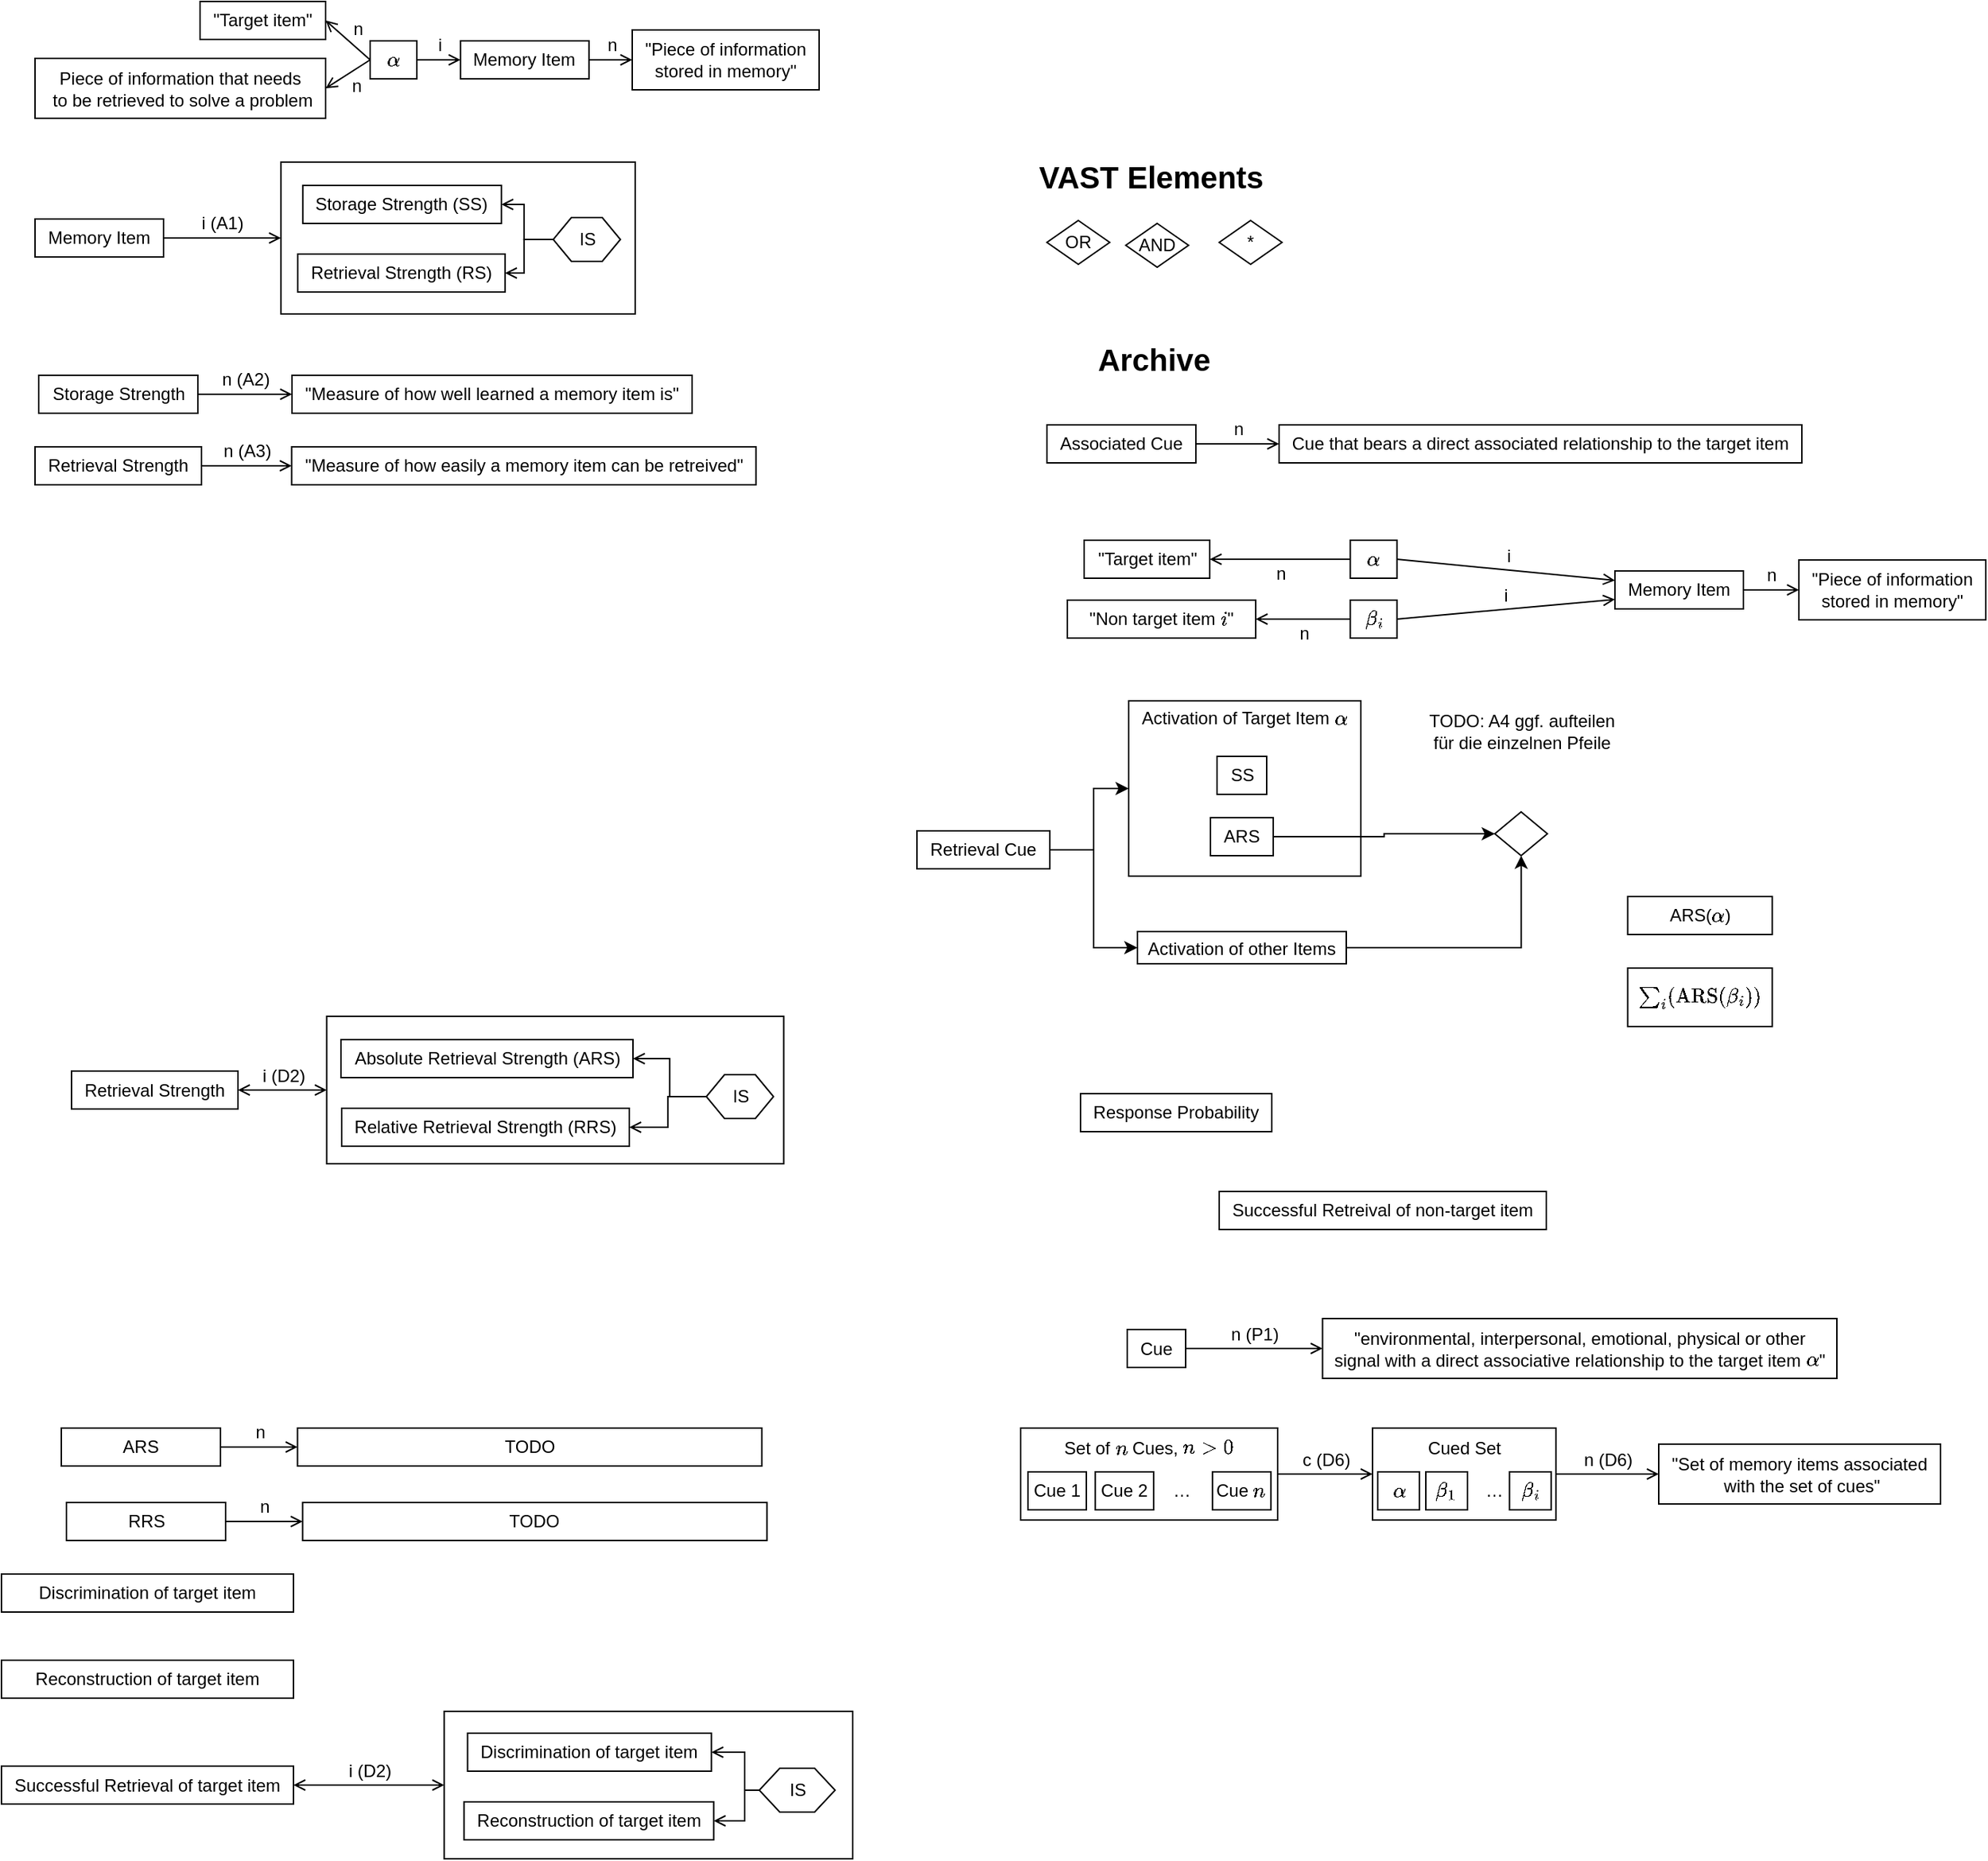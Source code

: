 <mxfile version="22.1.21" type="device" pages="2">
  <diagram name="Constructs" id="5yZLBT5A5RAoVS_Xg-lV">
    <mxGraphModel dx="1135" dy="1561" grid="0" gridSize="10" guides="1" tooltips="1" connect="1" arrows="1" fold="1" page="1" pageScale="1" pageWidth="629" pageHeight="972" math="1" shadow="0">
      <root>
        <mxCell id="0" />
        <mxCell id="1" parent="0" />
        <mxCell id="HUkHkL6AHxitjKV8fYXV-37" value="" style="rounded=0;orthogonalLoop=1;jettySize=auto;html=1;endArrow=open;endFill=0;entryX=0;entryY=0.5;entryDx=0;entryDy=0;" parent="1" source="HUkHkL6AHxitjKV8fYXV-27" target="I-lJa7SVFzHC3xPegYHh-49" edge="1">
          <mxGeometry relative="1" as="geometry">
            <mxPoint x="915" y="878.5" as="targetPoint" />
          </mxGeometry>
        </mxCell>
        <mxCell id="HUkHkL6AHxitjKV8fYXV-38" value="n (P1)" style="edgeLabel;html=1;align=center;verticalAlign=middle;resizable=0;points=[];fontSize=12;" parent="HUkHkL6AHxitjKV8fYXV-37" vertex="1" connectable="0">
          <mxGeometry y="10" relative="1" as="geometry">
            <mxPoint as="offset" />
          </mxGeometry>
        </mxCell>
        <mxCell id="HUkHkL6AHxitjKV8fYXV-27" value="Cue" style="rounded=0;whiteSpace=wrap;html=1;" parent="1" vertex="1">
          <mxGeometry x="794" y="865.5" width="40" height="26" as="geometry" />
        </mxCell>
        <mxCell id="HUkHkL6AHxitjKV8fYXV-41" value="" style="rounded=0;orthogonalLoop=1;jettySize=auto;html=1;entryX=0;entryY=0.5;entryDx=0;entryDy=0;endArrow=open;endFill=0;" parent="1" source="HUkHkL6AHxitjKV8fYXV-33" target="HUkHkL6AHxitjKV8fYXV-34" edge="1">
          <mxGeometry relative="1" as="geometry" />
        </mxCell>
        <mxCell id="HUkHkL6AHxitjKV8fYXV-42" value="n" style="edgeLabel;html=1;align=center;verticalAlign=middle;resizable=0;points=[];fontSize=12;" parent="HUkHkL6AHxitjKV8fYXV-41" vertex="1" connectable="0">
          <mxGeometry y="10" relative="1" as="geometry">
            <mxPoint as="offset" />
          </mxGeometry>
        </mxCell>
        <mxCell id="HUkHkL6AHxitjKV8fYXV-33" value="Associated Cue" style="rounded=0;whiteSpace=wrap;html=1;" parent="1" vertex="1">
          <mxGeometry x="739" y="246.0" width="102" height="26" as="geometry" />
        </mxCell>
        <mxCell id="HUkHkL6AHxitjKV8fYXV-34" value="Cue that bears a direct associated relationship to the target item" style="rounded=0;whiteSpace=wrap;html=1;" parent="1" vertex="1">
          <mxGeometry x="898" y="246.0" width="358" height="26" as="geometry" />
        </mxCell>
        <mxCell id="HUkHkL6AHxitjKV8fYXV-49" value="Response Probability" style="rounded=0;whiteSpace=wrap;html=1;" parent="1" vertex="1">
          <mxGeometry x="762" y="704" width="131" height="26" as="geometry" />
        </mxCell>
        <mxCell id="HUkHkL6AHxitjKV8fYXV-79" value="Successful Retreival of non-target item" style="rounded=0;whiteSpace=wrap;html=1;" parent="1" vertex="1">
          <mxGeometry x="857" y="771" width="224" height="26" as="geometry" />
        </mxCell>
        <mxCell id="HUkHkL6AHxitjKV8fYXV-96" value="Discrimination of target item" style="rounded=0;whiteSpace=wrap;html=1;" parent="1" vertex="1">
          <mxGeometry x="23" y="1033" width="200" height="26" as="geometry" />
        </mxCell>
        <mxCell id="HUkHkL6AHxitjKV8fYXV-97" value="Reconstruction of target item" style="rounded=0;whiteSpace=wrap;html=1;" parent="1" vertex="1">
          <mxGeometry x="23" y="1092" width="200" height="26" as="geometry" />
        </mxCell>
        <mxCell id="HUkHkL6AHxitjKV8fYXV-98" value="" style="rounded=0;orthogonalLoop=1;jettySize=auto;html=1;endArrow=open;endFill=0;strokeWidth=1;spacing=2;" parent="1" source="HUkHkL6AHxitjKV8fYXV-100" target="HUkHkL6AHxitjKV8fYXV-101" edge="1">
          <mxGeometry relative="1" as="geometry" />
        </mxCell>
        <mxCell id="HUkHkL6AHxitjKV8fYXV-99" value="n" style="edgeLabel;html=1;align=center;verticalAlign=middle;resizable=0;points=[];fontSize=12;spacing=0;" parent="HUkHkL6AHxitjKV8fYXV-98" vertex="1" connectable="0">
          <mxGeometry y="10" relative="1" as="geometry">
            <mxPoint as="offset" />
          </mxGeometry>
        </mxCell>
        <mxCell id="HUkHkL6AHxitjKV8fYXV-100" value="ARS" style="rounded=0;whiteSpace=wrap;html=1;" parent="1" vertex="1">
          <mxGeometry x="64" y="933" width="109" height="26" as="geometry" />
        </mxCell>
        <mxCell id="HUkHkL6AHxitjKV8fYXV-101" value="TODO" style="rounded=0;whiteSpace=wrap;html=1;" parent="1" vertex="1">
          <mxGeometry x="225.75" y="933" width="318" height="26" as="geometry" />
        </mxCell>
        <mxCell id="HUkHkL6AHxitjKV8fYXV-102" value="" style="rounded=0;orthogonalLoop=1;jettySize=auto;html=1;endArrow=open;endFill=0;strokeWidth=1;spacing=2;" parent="1" source="HUkHkL6AHxitjKV8fYXV-104" target="HUkHkL6AHxitjKV8fYXV-105" edge="1">
          <mxGeometry relative="1" as="geometry" />
        </mxCell>
        <mxCell id="HUkHkL6AHxitjKV8fYXV-103" value="n" style="edgeLabel;html=1;align=center;verticalAlign=middle;resizable=0;points=[];fontSize=12;spacing=0;" parent="HUkHkL6AHxitjKV8fYXV-102" vertex="1" connectable="0">
          <mxGeometry y="10" relative="1" as="geometry">
            <mxPoint as="offset" />
          </mxGeometry>
        </mxCell>
        <mxCell id="HUkHkL6AHxitjKV8fYXV-104" value="RRS" style="rounded=0;whiteSpace=wrap;html=1;" parent="1" vertex="1">
          <mxGeometry x="67.51" y="984" width="109" height="26" as="geometry" />
        </mxCell>
        <mxCell id="HUkHkL6AHxitjKV8fYXV-105" value="TODO" style="rounded=0;whiteSpace=wrap;html=1;" parent="1" vertex="1">
          <mxGeometry x="229.26" y="984" width="318" height="26" as="geometry" />
        </mxCell>
        <mxCell id="HUkHkL6AHxitjKV8fYXV-129" value="VAST Elements" style="text;html=1;align=center;verticalAlign=middle;resizable=0;points=[];autosize=1;strokeColor=none;fillColor=none;fontStyle=1;fontSize=21;" parent="1" vertex="1">
          <mxGeometry x="724" y="57" width="172" height="37" as="geometry" />
        </mxCell>
        <mxCell id="HUkHkL6AHxitjKV8fYXV-130" value="" style="group" parent="1" vertex="1" connectable="0">
          <mxGeometry x="71" y="651" width="487.75" height="101" as="geometry" />
        </mxCell>
        <mxCell id="HUkHkL6AHxitjKV8fYXV-85" value="" style="whiteSpace=wrap;html=1;fillColor=none;" parent="HUkHkL6AHxitjKV8fYXV-130" vertex="1">
          <mxGeometry x="174.75" width="313" height="101" as="geometry" />
        </mxCell>
        <mxCell id="HUkHkL6AHxitjKV8fYXV-86" value="Absolute Retrieval Strength (ARS)" style="rounded=0;whiteSpace=wrap;html=1;" parent="HUkHkL6AHxitjKV8fYXV-130" vertex="1">
          <mxGeometry x="184.5" y="16" width="200" height="26" as="geometry" />
        </mxCell>
        <mxCell id="HUkHkL6AHxitjKV8fYXV-87" value="Relative Retrieval Strength (RRS)" style="rounded=0;whiteSpace=wrap;html=1;" parent="HUkHkL6AHxitjKV8fYXV-130" vertex="1">
          <mxGeometry x="185" y="63" width="197" height="26" as="geometry" />
        </mxCell>
        <mxCell id="HUkHkL6AHxitjKV8fYXV-90" value="" style="rounded=0;orthogonalLoop=1;jettySize=auto;html=1;entryX=1;entryY=0.5;entryDx=0;entryDy=0;endArrow=open;endFill=0;edgeStyle=orthogonalEdgeStyle;" parent="HUkHkL6AHxitjKV8fYXV-130" source="HUkHkL6AHxitjKV8fYXV-92" target="HUkHkL6AHxitjKV8fYXV-86" edge="1">
          <mxGeometry relative="1" as="geometry" />
        </mxCell>
        <mxCell id="HUkHkL6AHxitjKV8fYXV-91" value="" style="edgeStyle=orthogonalEdgeStyle;rounded=0;orthogonalLoop=1;jettySize=auto;html=1;entryX=1;entryY=0.5;entryDx=0;entryDy=0;endArrow=open;endFill=0;" parent="HUkHkL6AHxitjKV8fYXV-130" source="HUkHkL6AHxitjKV8fYXV-92" target="HUkHkL6AHxitjKV8fYXV-87" edge="1">
          <mxGeometry relative="1" as="geometry">
            <mxPoint x="458" y="157" as="targetPoint" />
          </mxGeometry>
        </mxCell>
        <mxCell id="HUkHkL6AHxitjKV8fYXV-92" value="IS" style="verticalLabelPosition=middle;verticalAlign=middle;html=1;shape=hexagon;perimeter=hexagonPerimeter2;arcSize=6;size=0.27;align=center;labelPosition=center;" parent="HUkHkL6AHxitjKV8fYXV-130" vertex="1">
          <mxGeometry x="434.75" y="40" width="46" height="30" as="geometry" />
        </mxCell>
        <mxCell id="HUkHkL6AHxitjKV8fYXV-93" value="" style="edgeStyle=orthogonalEdgeStyle;rounded=0;orthogonalLoop=1;jettySize=auto;html=1;startArrow=open;startFill=0;endArrow=open;endFill=0;" parent="HUkHkL6AHxitjKV8fYXV-130" source="HUkHkL6AHxitjKV8fYXV-95" target="HUkHkL6AHxitjKV8fYXV-85" edge="1">
          <mxGeometry relative="1" as="geometry" />
        </mxCell>
        <mxCell id="HUkHkL6AHxitjKV8fYXV-94" value="i (D2)" style="edgeLabel;html=1;align=center;verticalAlign=middle;resizable=0;points=[];fontSize=12;" parent="HUkHkL6AHxitjKV8fYXV-93" vertex="1" connectable="0">
          <mxGeometry y="10" relative="1" as="geometry">
            <mxPoint as="offset" />
          </mxGeometry>
        </mxCell>
        <mxCell id="HUkHkL6AHxitjKV8fYXV-95" value="Retrieval Strength" style="rounded=0;whiteSpace=wrap;html=1;" parent="HUkHkL6AHxitjKV8fYXV-130" vertex="1">
          <mxGeometry y="37.5" width="114" height="26" as="geometry" />
        </mxCell>
        <mxCell id="d4rFfw5QkFGMqOdWpQeM-1" value="" style="group" parent="1" vertex="1" connectable="0">
          <mxGeometry x="23.001" y="1127" width="582.999" height="101" as="geometry" />
        </mxCell>
        <mxCell id="HUkHkL6AHxitjKV8fYXV-119" value="" style="whiteSpace=wrap;html=1;fillColor=none;" parent="d4rFfw5QkFGMqOdWpQeM-1" vertex="1">
          <mxGeometry x="303.219" width="279.78" height="101" as="geometry" />
        </mxCell>
        <mxCell id="HUkHkL6AHxitjKV8fYXV-120" value="Discrimination of target item" style="rounded=0;whiteSpace=wrap;html=1;" parent="d4rFfw5QkFGMqOdWpQeM-1" vertex="1">
          <mxGeometry x="319.223" y="15" width="167" height="26" as="geometry" />
        </mxCell>
        <mxCell id="HUkHkL6AHxitjKV8fYXV-121" value="Reconstruction of target item" style="rounded=0;whiteSpace=wrap;html=1;" parent="d4rFfw5QkFGMqOdWpQeM-1" vertex="1">
          <mxGeometry x="316.788" y="62" width="171" height="26" as="geometry" />
        </mxCell>
        <mxCell id="HUkHkL6AHxitjKV8fYXV-122" value="" style="rounded=0;orthogonalLoop=1;jettySize=auto;html=1;entryX=1;entryY=0.5;entryDx=0;entryDy=0;endArrow=open;endFill=0;edgeStyle=orthogonalEdgeStyle;" parent="d4rFfw5QkFGMqOdWpQeM-1" source="HUkHkL6AHxitjKV8fYXV-124" target="HUkHkL6AHxitjKV8fYXV-120" edge="1">
          <mxGeometry relative="1" as="geometry">
            <Array as="points">
              <mxPoint x="508.999" y="54" />
              <mxPoint x="508.999" y="28" />
            </Array>
          </mxGeometry>
        </mxCell>
        <mxCell id="HUkHkL6AHxitjKV8fYXV-123" value="" style="edgeStyle=orthogonalEdgeStyle;rounded=0;orthogonalLoop=1;jettySize=auto;html=1;entryX=1;entryY=0.5;entryDx=0;entryDy=0;endArrow=open;endFill=0;" parent="d4rFfw5QkFGMqOdWpQeM-1" source="HUkHkL6AHxitjKV8fYXV-124" target="HUkHkL6AHxitjKV8fYXV-121" edge="1">
          <mxGeometry relative="1" as="geometry">
            <mxPoint x="598.892" y="156" as="targetPoint" />
            <Array as="points">
              <mxPoint x="508.999" y="54" />
              <mxPoint x="508.999" y="75" />
            </Array>
          </mxGeometry>
        </mxCell>
        <mxCell id="HUkHkL6AHxitjKV8fYXV-124" value="IS" style="verticalLabelPosition=middle;verticalAlign=middle;html=1;shape=hexagon;perimeter=hexagonPerimeter2;arcSize=6;size=0.27;align=center;labelPosition=center;" parent="d4rFfw5QkFGMqOdWpQeM-1" vertex="1">
          <mxGeometry x="519.002" y="39" width="51.915" height="30" as="geometry" />
        </mxCell>
        <mxCell id="HUkHkL6AHxitjKV8fYXV-125" value="" style="edgeStyle=orthogonalEdgeStyle;rounded=0;orthogonalLoop=1;jettySize=auto;html=1;startArrow=open;startFill=0;endArrow=open;endFill=0;" parent="d4rFfw5QkFGMqOdWpQeM-1" source="HUkHkL6AHxitjKV8fYXV-127" target="HUkHkL6AHxitjKV8fYXV-119" edge="1">
          <mxGeometry relative="1" as="geometry" />
        </mxCell>
        <mxCell id="HUkHkL6AHxitjKV8fYXV-126" value="i (D2)" style="edgeLabel;html=1;align=center;verticalAlign=middle;resizable=0;points=[];fontSize=12;" parent="HUkHkL6AHxitjKV8fYXV-125" vertex="1" connectable="0">
          <mxGeometry y="10" relative="1" as="geometry">
            <mxPoint as="offset" />
          </mxGeometry>
        </mxCell>
        <mxCell id="HUkHkL6AHxitjKV8fYXV-127" value="Successful Retrieval of target item" style="rounded=0;whiteSpace=wrap;html=1;" parent="d4rFfw5QkFGMqOdWpQeM-1" vertex="1">
          <mxGeometry y="37.5" width="200" height="26" as="geometry" />
        </mxCell>
        <mxCell id="HUkHkL6AHxitjKV8fYXV-68" value="Activation of Target Item&amp;nbsp;\(\alpha\)" style="whiteSpace=wrap;html=1;fillColor=none;align=center;verticalAlign=top;labelPosition=center;verticalLabelPosition=middle;spacing=0;" parent="1" vertex="1">
          <mxGeometry x="795" y="435" width="159" height="120" as="geometry" />
        </mxCell>
        <mxCell id="HUkHkL6AHxitjKV8fYXV-75" value="" style="edgeStyle=orthogonalEdgeStyle;rounded=0;orthogonalLoop=1;jettySize=auto;html=1;entryX=0;entryY=0.5;entryDx=0;entryDy=0;" parent="1" source="HUkHkL6AHxitjKV8fYXV-76" target="HUkHkL6AHxitjKV8fYXV-68" edge="1">
          <mxGeometry relative="1" as="geometry">
            <mxPoint x="779.75" y="531.0" as="targetPoint" />
            <Array as="points">
              <mxPoint x="771" y="537" />
              <mxPoint x="771" y="495" />
            </Array>
          </mxGeometry>
        </mxCell>
        <mxCell id="HUkHkL6AHxitjKV8fYXV-76" value="Retrieval Cue" style="rounded=0;whiteSpace=wrap;html=1;" parent="1" vertex="1">
          <mxGeometry x="650" y="524" width="91" height="26" as="geometry" />
        </mxCell>
        <mxCell id="HUkHkL6AHxitjKV8fYXV-83" value="Activation of other Items" style="whiteSpace=wrap;html=1;fillColor=none;align=center;verticalAlign=top;labelPosition=center;verticalLabelPosition=middle;spacing=0;" parent="1" vertex="1">
          <mxGeometry x="801" y="593" width="143" height="22" as="geometry" />
        </mxCell>
        <mxCell id="HUkHkL6AHxitjKV8fYXV-113" style="edgeStyle=orthogonalEdgeStyle;rounded=0;orthogonalLoop=1;jettySize=auto;html=1;exitX=1;exitY=0.5;exitDx=0;exitDy=0;entryX=0;entryY=0.5;entryDx=0;entryDy=0;" parent="1" source="HUkHkL6AHxitjKV8fYXV-76" target="HUkHkL6AHxitjKV8fYXV-83" edge="1">
          <mxGeometry relative="1" as="geometry" />
        </mxCell>
        <mxCell id="HUkHkL6AHxitjKV8fYXV-106" value="SS" style="rounded=0;whiteSpace=wrap;html=1;" parent="1" vertex="1">
          <mxGeometry x="855.5" y="473" width="34" height="26" as="geometry" />
        </mxCell>
        <mxCell id="HUkHkL6AHxitjKV8fYXV-107" value="ARS" style="rounded=0;whiteSpace=wrap;html=1;" parent="1" vertex="1">
          <mxGeometry x="851" y="515" width="43" height="26" as="geometry" />
        </mxCell>
        <mxCell id="HUkHkL6AHxitjKV8fYXV-108" value="" style="rhombus;whiteSpace=wrap;html=1;" parent="1" vertex="1">
          <mxGeometry x="1045.75" y="511" width="36" height="30" as="geometry" />
        </mxCell>
        <mxCell id="HUkHkL6AHxitjKV8fYXV-112" value="" style="edgeStyle=orthogonalEdgeStyle;rounded=0;orthogonalLoop=1;jettySize=auto;html=1;" parent="1" source="HUkHkL6AHxitjKV8fYXV-83" target="HUkHkL6AHxitjKV8fYXV-108" edge="1">
          <mxGeometry relative="1" as="geometry" />
        </mxCell>
        <mxCell id="HUkHkL6AHxitjKV8fYXV-109" value="" style="edgeStyle=orthogonalEdgeStyle;rounded=0;orthogonalLoop=1;jettySize=auto;html=1;" parent="1" source="HUkHkL6AHxitjKV8fYXV-107" target="HUkHkL6AHxitjKV8fYXV-108" edge="1">
          <mxGeometry relative="1" as="geometry" />
        </mxCell>
        <mxCell id="HUkHkL6AHxitjKV8fYXV-110" value="ARS(\(\alpha\))" style="rounded=0;whiteSpace=wrap;html=1;" parent="1" vertex="1">
          <mxGeometry x="1136.75" y="569" width="99" height="26" as="geometry" />
        </mxCell>
        <mxCell id="HUkHkL6AHxitjKV8fYXV-114" value="TODO: A4 ggf. aufteilen&lt;br&gt;&amp;nbsp;für die einzelnen Pfeile&amp;nbsp;" style="text;html=1;align=center;verticalAlign=middle;resizable=0;points=[];autosize=1;strokeColor=none;fillColor=none;" parent="1" vertex="1">
          <mxGeometry x="990.75" y="435" width="146" height="41" as="geometry" />
        </mxCell>
        <mxCell id="I-lJa7SVFzHC3xPegYHh-13" value="OR" style="rhombus;whiteSpace=wrap;html=1;movable=0;resizable=0;rotatable=0;deletable=0;editable=0;locked=1;connectable=0;" parent="1" vertex="1">
          <mxGeometry x="739" y="106" width="43" height="30" as="geometry" />
        </mxCell>
        <mxCell id="I-lJa7SVFzHC3xPegYHh-14" value="AND" style="rhombus;whiteSpace=wrap;html=1;" parent="1" vertex="1">
          <mxGeometry x="793" y="108" width="43" height="30" as="geometry" />
        </mxCell>
        <mxCell id="I-lJa7SVFzHC3xPegYHh-15" value="*" style="rhombus;whiteSpace=wrap;html=1;" parent="1" vertex="1">
          <mxGeometry x="857" y="106" width="43" height="30" as="geometry" />
        </mxCell>
        <mxCell id="I-lJa7SVFzHC3xPegYHh-22" value="" style="rounded=0;orthogonalLoop=1;jettySize=auto;html=1;exitX=1;exitY=0.5;exitDx=0;exitDy=0;entryX=0;entryY=0.5;entryDx=0;entryDy=0;fontSize=12;endArrow=open;endFill=0;" parent="1" source="HUkHkL6AHxitjKV8fYXV-26" target="I-lJa7SVFzHC3xPegYHh-7" edge="1">
          <mxGeometry x="0.047" y="-11" relative="1" as="geometry">
            <mxPoint x="1066.87" y="964.5" as="sourcePoint" />
            <mxPoint as="offset" />
          </mxGeometry>
        </mxCell>
        <mxCell id="I-lJa7SVFzHC3xPegYHh-24" value="c (D6)" style="edgeLabel;html=1;align=center;verticalAlign=middle;resizable=0;points=[];fontSize=12;" parent="I-lJa7SVFzHC3xPegYHh-22" vertex="1" connectable="0">
          <mxGeometry y="10" relative="1" as="geometry">
            <mxPoint as="offset" />
          </mxGeometry>
        </mxCell>
        <mxCell id="I-lJa7SVFzHC3xPegYHh-20" value="" style="group" parent="1" vertex="1" connectable="0">
          <mxGeometry x="721" y="933" width="176" height="63" as="geometry" />
        </mxCell>
        <mxCell id="HUkHkL6AHxitjKV8fYXV-26" value="Set of \(n\) Cues, \(n&amp;gt;0\)" style="rounded=0;whiteSpace=wrap;html=1;verticalAlign=top;" parent="I-lJa7SVFzHC3xPegYHh-20" vertex="1">
          <mxGeometry width="176" height="63" as="geometry" />
        </mxCell>
        <mxCell id="I-lJa7SVFzHC3xPegYHh-6" value="" style="group" parent="I-lJa7SVFzHC3xPegYHh-20" vertex="1" connectable="0">
          <mxGeometry x="5" y="30" width="166.38" height="26" as="geometry" />
        </mxCell>
        <mxCell id="I-lJa7SVFzHC3xPegYHh-1" value="Cue 1" style="rounded=0;whiteSpace=wrap;html=1;" parent="I-lJa7SVFzHC3xPegYHh-6" vertex="1">
          <mxGeometry width="40" height="26" as="geometry" />
        </mxCell>
        <mxCell id="I-lJa7SVFzHC3xPegYHh-2" value="Cue 2" style="rounded=0;whiteSpace=wrap;html=1;" parent="I-lJa7SVFzHC3xPegYHh-6" vertex="1">
          <mxGeometry x="46.12" width="40" height="26" as="geometry" />
        </mxCell>
        <mxCell id="I-lJa7SVFzHC3xPegYHh-3" value="Cue \(n\)" style="rounded=0;whiteSpace=wrap;html=1;" parent="I-lJa7SVFzHC3xPegYHh-6" vertex="1">
          <mxGeometry x="126.38" width="40" height="26" as="geometry" />
        </mxCell>
        <mxCell id="I-lJa7SVFzHC3xPegYHh-4" value="…" style="text;html=1;align=center;verticalAlign=middle;resizable=0;points=[];autosize=1;strokeColor=none;fillColor=none;" parent="I-lJa7SVFzHC3xPegYHh-6" vertex="1">
          <mxGeometry x="89.69" width="30" height="26" as="geometry" />
        </mxCell>
        <mxCell id="I-lJa7SVFzHC3xPegYHh-21" value="" style="group" parent="1" vertex="1" connectable="0">
          <mxGeometry x="962" y="933" width="125.63" height="63" as="geometry" />
        </mxCell>
        <mxCell id="I-lJa7SVFzHC3xPegYHh-7" value="Cued Set" style="rounded=0;whiteSpace=wrap;html=1;verticalAlign=top;" parent="I-lJa7SVFzHC3xPegYHh-21" vertex="1">
          <mxGeometry width="125.63" height="63" as="geometry" />
        </mxCell>
        <mxCell id="I-lJa7SVFzHC3xPegYHh-8" value="" style="group" parent="I-lJa7SVFzHC3xPegYHh-21" vertex="1" connectable="0">
          <mxGeometry x="3.569" y="30" width="118.763" height="26" as="geometry" />
        </mxCell>
        <mxCell id="I-lJa7SVFzHC3xPegYHh-9" value="\(\alpha\)" style="rounded=0;whiteSpace=wrap;html=1;" parent="I-lJa7SVFzHC3xPegYHh-8" vertex="1">
          <mxGeometry width="28.552" height="26" as="geometry" />
        </mxCell>
        <mxCell id="I-lJa7SVFzHC3xPegYHh-10" value="\(\beta_1\)" style="rounded=0;whiteSpace=wrap;html=1;" parent="I-lJa7SVFzHC3xPegYHh-8" vertex="1">
          <mxGeometry x="32.921" width="28.552" height="26" as="geometry" />
        </mxCell>
        <mxCell id="I-lJa7SVFzHC3xPegYHh-11" value="\(\beta_i\)" style="rounded=0;whiteSpace=wrap;html=1;" parent="I-lJa7SVFzHC3xPegYHh-8" vertex="1">
          <mxGeometry x="90.211" width="28.552" height="26" as="geometry" />
        </mxCell>
        <mxCell id="I-lJa7SVFzHC3xPegYHh-12" value="…" style="text;html=1;align=center;verticalAlign=middle;resizable=0;points=[];autosize=1;strokeColor=none;fillColor=none;" parent="I-lJa7SVFzHC3xPegYHh-8" vertex="1">
          <mxGeometry x="64.021" width="30" height="26" as="geometry" />
        </mxCell>
        <mxCell id="I-lJa7SVFzHC3xPegYHh-27" value="Archive" style="text;html=1;align=center;verticalAlign=middle;resizable=0;points=[];autosize=1;strokeColor=none;fillColor=none;fontStyle=1;fontSize=21;" parent="1" vertex="1">
          <mxGeometry x="764" y="182" width="95" height="37" as="geometry" />
        </mxCell>
        <mxCell id="I-lJa7SVFzHC3xPegYHh-28" value="&quot;Set of memory items associated&lt;br&gt;&amp;nbsp;with the set of cues&quot;" style="rounded=0;whiteSpace=wrap;html=1;autosize=1;fixedWidth=0;resizeWidth=1;resizeHeight=1;" parent="1" vertex="1">
          <mxGeometry x="1158" y="944" width="193" height="41" as="geometry" />
        </mxCell>
        <mxCell id="I-lJa7SVFzHC3xPegYHh-29" style="edgeStyle=none;shape=connector;rounded=0;orthogonalLoop=1;jettySize=auto;html=1;exitX=1;exitY=0.5;exitDx=0;exitDy=0;entryX=0;entryY=0.5;entryDx=0;entryDy=0;labelBackgroundColor=default;strokeColor=default;align=center;verticalAlign=middle;fontFamily=Helvetica;fontSize=12;fontColor=default;endArrow=open;endFill=0;" parent="1" source="I-lJa7SVFzHC3xPegYHh-7" target="I-lJa7SVFzHC3xPegYHh-28" edge="1">
          <mxGeometry relative="1" as="geometry" />
        </mxCell>
        <mxCell id="I-lJa7SVFzHC3xPegYHh-30" value="n (D6)" style="edgeLabel;html=1;align=center;verticalAlign=middle;resizable=0;points=[];fontSize=12;fontFamily=Helvetica;fontColor=default;" parent="I-lJa7SVFzHC3xPegYHh-29" vertex="1" connectable="0">
          <mxGeometry y="10" relative="1" as="geometry">
            <mxPoint as="offset" />
          </mxGeometry>
        </mxCell>
        <mxCell id="I-lJa7SVFzHC3xPegYHh-49" value="&quot;environmental, interpersonal, emotional, physical or other&lt;br&gt;signal with a direct associative relationship to the target item \(\alpha\)&quot;" style="rounded=0;whiteSpace=wrap;html=1;autosize=1;fixedWidth=0;resizeWidth=1;resizeHeight=1;" parent="1" vertex="1">
          <mxGeometry x="927.75" y="858" width="352.25" height="41" as="geometry" />
        </mxCell>
        <mxCell id="I-lJa7SVFzHC3xPegYHh-53" value="" style="group" parent="1" vertex="1" connectable="0">
          <mxGeometry x="46" y="212" width="493.75" height="75" as="geometry" />
        </mxCell>
        <mxCell id="HUkHkL6AHxitjKV8fYXV-4" value="Retrieval Strength" style="rounded=0;whiteSpace=wrap;html=1;" parent="I-lJa7SVFzHC3xPegYHh-53" vertex="1">
          <mxGeometry y="49" width="114" height="26" as="geometry" />
        </mxCell>
        <mxCell id="HUkHkL6AHxitjKV8fYXV-13" value="Storage Strength" style="rounded=0;whiteSpace=wrap;html=1;" parent="I-lJa7SVFzHC3xPegYHh-53" vertex="1">
          <mxGeometry x="2.5" width="109" height="26" as="geometry" />
        </mxCell>
        <mxCell id="I-lJa7SVFzHC3xPegYHh-51" value="&quot;Measure of how well learned a memory item is&quot;" style="rounded=0;whiteSpace=wrap;html=1;autosize=1;fixedWidth=0;resizeWidth=1;resizeHeight=1;" parent="I-lJa7SVFzHC3xPegYHh-53" vertex="1">
          <mxGeometry x="176" width="274" height="26" as="geometry" />
        </mxCell>
        <mxCell id="HUkHkL6AHxitjKV8fYXV-11" value="" style="rounded=0;orthogonalLoop=1;jettySize=auto;html=1;endArrow=open;endFill=0;strokeWidth=1;spacing=2;entryX=0;entryY=0.5;entryDx=0;entryDy=0;" parent="I-lJa7SVFzHC3xPegYHh-53" source="HUkHkL6AHxitjKV8fYXV-13" target="I-lJa7SVFzHC3xPegYHh-51" edge="1">
          <mxGeometry relative="1" as="geometry">
            <mxPoint x="161.75" y="13" as="targetPoint" />
          </mxGeometry>
        </mxCell>
        <mxCell id="HUkHkL6AHxitjKV8fYXV-12" value="n (A2)" style="edgeLabel;html=1;align=center;verticalAlign=middle;resizable=0;points=[];fontSize=12;spacing=0;" parent="HUkHkL6AHxitjKV8fYXV-11" vertex="1" connectable="0">
          <mxGeometry y="10" relative="1" as="geometry">
            <mxPoint as="offset" />
          </mxGeometry>
        </mxCell>
        <mxCell id="I-lJa7SVFzHC3xPegYHh-52" value="&quot;Measure of how easily a memory item can be retreived&quot;" style="rounded=0;whiteSpace=wrap;html=1;autosize=1;fixedWidth=0;resizeWidth=1;resizeHeight=1;" parent="I-lJa7SVFzHC3xPegYHh-53" vertex="1">
          <mxGeometry x="175.75" y="49" width="318" height="26" as="geometry" />
        </mxCell>
        <mxCell id="HUkHkL6AHxitjKV8fYXV-8" value="" style="rounded=0;orthogonalLoop=1;jettySize=auto;html=1;endArrow=open;endFill=0;strokeWidth=1;spacing=2;entryX=0;entryY=0.5;entryDx=0;entryDy=0;" parent="I-lJa7SVFzHC3xPegYHh-53" source="HUkHkL6AHxitjKV8fYXV-4" target="I-lJa7SVFzHC3xPegYHh-52" edge="1">
          <mxGeometry relative="1" as="geometry">
            <mxPoint x="183" y="62" as="targetPoint" />
          </mxGeometry>
        </mxCell>
        <mxCell id="HUkHkL6AHxitjKV8fYXV-10" value="n (A3)" style="edgeLabel;html=1;align=center;verticalAlign=middle;resizable=0;points=[];fontSize=12;spacing=0;" parent="HUkHkL6AHxitjKV8fYXV-8" vertex="1" connectable="0">
          <mxGeometry y="10" relative="1" as="geometry">
            <mxPoint as="offset" />
          </mxGeometry>
        </mxCell>
        <mxCell id="I-lJa7SVFzHC3xPegYHh-54" value="" style="group" parent="1" vertex="1" connectable="0">
          <mxGeometry x="46.005" y="66" width="411" height="104" as="geometry" />
        </mxCell>
        <mxCell id="HUkHkL6AHxitjKV8fYXV-36" value="" style="whiteSpace=wrap;html=1;fillColor=none;" parent="I-lJa7SVFzHC3xPegYHh-54" vertex="1">
          <mxGeometry x="168.38" width="242.62" height="104" as="geometry" />
        </mxCell>
        <mxCell id="HUkHkL6AHxitjKV8fYXV-24" value="Storage Strength (SS)" style="rounded=0;whiteSpace=wrap;html=1;" parent="I-lJa7SVFzHC3xPegYHh-54" vertex="1">
          <mxGeometry x="183.38" y="16" width="136" height="26" as="geometry" />
        </mxCell>
        <mxCell id="HUkHkL6AHxitjKV8fYXV-25" value="Retrieval Strength (RS)" style="rounded=0;whiteSpace=wrap;html=1;" parent="I-lJa7SVFzHC3xPegYHh-54" vertex="1">
          <mxGeometry x="179.88" y="63" width="142" height="26" as="geometry" />
        </mxCell>
        <mxCell id="HUkHkL6AHxitjKV8fYXV-30" value="" style="rounded=0;orthogonalLoop=1;jettySize=auto;html=1;entryX=1;entryY=0.5;entryDx=0;entryDy=0;endArrow=open;endFill=0;edgeStyle=orthogonalEdgeStyle;" parent="I-lJa7SVFzHC3xPegYHh-54" source="HUkHkL6AHxitjKV8fYXV-28" target="HUkHkL6AHxitjKV8fYXV-24" edge="1">
          <mxGeometry relative="1" as="geometry" />
        </mxCell>
        <mxCell id="HUkHkL6AHxitjKV8fYXV-31" value="" style="edgeStyle=orthogonalEdgeStyle;rounded=0;orthogonalLoop=1;jettySize=auto;html=1;entryX=1;entryY=0.5;entryDx=0;entryDy=0;endArrow=open;endFill=0;" parent="I-lJa7SVFzHC3xPegYHh-54" source="HUkHkL6AHxitjKV8fYXV-28" target="HUkHkL6AHxitjKV8fYXV-25" edge="1">
          <mxGeometry relative="1" as="geometry">
            <mxPoint x="424.88" y="157" as="targetPoint" />
          </mxGeometry>
        </mxCell>
        <mxCell id="HUkHkL6AHxitjKV8fYXV-28" value="IS" style="verticalLabelPosition=middle;verticalAlign=middle;html=1;shape=hexagon;perimeter=hexagonPerimeter2;arcSize=6;size=0.27;align=center;labelPosition=center;" parent="I-lJa7SVFzHC3xPegYHh-54" vertex="1">
          <mxGeometry x="354.88" y="38" width="46" height="30" as="geometry" />
        </mxCell>
        <mxCell id="HUkHkL6AHxitjKV8fYXV-43" value="" style="rounded=0;orthogonalLoop=1;jettySize=auto;html=1;startArrow=none;startFill=0;endArrow=open;endFill=0;entryX=0;entryY=0.5;entryDx=0;entryDy=0;" parent="I-lJa7SVFzHC3xPegYHh-54" source="HUkHkL6AHxitjKV8fYXV-35" target="HUkHkL6AHxitjKV8fYXV-36" edge="1">
          <mxGeometry relative="1" as="geometry">
            <mxPoint x="176.38" y="52" as="targetPoint" />
          </mxGeometry>
        </mxCell>
        <mxCell id="HUkHkL6AHxitjKV8fYXV-44" value="i (A1)" style="edgeLabel;html=1;align=center;verticalAlign=middle;resizable=0;points=[];fontSize=12;" parent="HUkHkL6AHxitjKV8fYXV-43" vertex="1" connectable="0">
          <mxGeometry y="10" relative="1" as="geometry">
            <mxPoint as="offset" />
          </mxGeometry>
        </mxCell>
        <mxCell id="HUkHkL6AHxitjKV8fYXV-35" value="Memory Item" style="rounded=0;whiteSpace=wrap;html=1;" parent="I-lJa7SVFzHC3xPegYHh-54" vertex="1">
          <mxGeometry y="39" width="88" height="26" as="geometry" />
        </mxCell>
        <mxCell id="I-lJa7SVFzHC3xPegYHh-55" value="\(\sum_i(\text{ARS}(\beta_i))\)" style="rounded=0;whiteSpace=wrap;html=1;" parent="1" vertex="1">
          <mxGeometry x="1136.75" y="618" width="99" height="40" as="geometry" />
        </mxCell>
        <mxCell id="sWsx9DM9Vh5I5k48tUMC-2" style="edgeStyle=none;shape=connector;rounded=0;orthogonalLoop=1;jettySize=auto;html=1;exitX=1;exitY=0.5;exitDx=0;exitDy=0;entryX=0;entryY=0.25;entryDx=0;entryDy=0;labelBackgroundColor=default;strokeColor=default;align=center;verticalAlign=middle;fontFamily=Helvetica;fontSize=12;fontColor=default;endArrow=open;endFill=0;" edge="1" parent="1" source="sWsx9DM9Vh5I5k48tUMC-4" target="sWsx9DM9Vh5I5k48tUMC-10">
          <mxGeometry relative="1" as="geometry" />
        </mxCell>
        <mxCell id="sWsx9DM9Vh5I5k48tUMC-3" value="i" style="edgeLabel;html=1;align=center;verticalAlign=middle;resizable=0;points=[];fontSize=12;fontFamily=Helvetica;fontColor=default;" vertex="1" connectable="0" parent="sWsx9DM9Vh5I5k48tUMC-2">
          <mxGeometry y="10" relative="1" as="geometry">
            <mxPoint as="offset" />
          </mxGeometry>
        </mxCell>
        <mxCell id="sWsx9DM9Vh5I5k48tUMC-4" value="\(\alpha\)" style="rounded=0;whiteSpace=wrap;html=1;fontStyle=0" vertex="1" parent="1">
          <mxGeometry x="946.75" y="325" width="32" height="26" as="geometry" />
        </mxCell>
        <mxCell id="sWsx9DM9Vh5I5k48tUMC-5" style="edgeStyle=none;shape=connector;rounded=0;orthogonalLoop=1;jettySize=auto;html=1;exitX=1;exitY=0.5;exitDx=0;exitDy=0;entryX=0;entryY=0.75;entryDx=0;entryDy=0;labelBackgroundColor=default;strokeColor=default;align=center;verticalAlign=middle;fontFamily=Helvetica;fontSize=12;fontColor=default;endArrow=open;endFill=0;" edge="1" parent="1" source="sWsx9DM9Vh5I5k48tUMC-7" target="sWsx9DM9Vh5I5k48tUMC-10">
          <mxGeometry relative="1" as="geometry" />
        </mxCell>
        <mxCell id="sWsx9DM9Vh5I5k48tUMC-6" value="i" style="edgeLabel;html=1;align=center;verticalAlign=middle;resizable=0;points=[];fontSize=12;fontFamily=Helvetica;fontColor=default;" vertex="1" connectable="0" parent="sWsx9DM9Vh5I5k48tUMC-5">
          <mxGeometry y="10" relative="1" as="geometry">
            <mxPoint as="offset" />
          </mxGeometry>
        </mxCell>
        <mxCell id="sWsx9DM9Vh5I5k48tUMC-7" value="\(\beta_i\)" style="rounded=0;whiteSpace=wrap;html=1;fontStyle=0" vertex="1" parent="1">
          <mxGeometry x="946.75" y="366" width="32" height="26" as="geometry" />
        </mxCell>
        <mxCell id="sWsx9DM9Vh5I5k48tUMC-8" style="edgeStyle=none;shape=connector;rounded=0;orthogonalLoop=1;jettySize=auto;html=1;exitX=1;exitY=0.5;exitDx=0;exitDy=0;entryX=0;entryY=0.5;entryDx=0;entryDy=0;labelBackgroundColor=default;strokeColor=default;align=center;verticalAlign=middle;fontFamily=Helvetica;fontSize=12;fontColor=default;endArrow=open;endFill=0;" edge="1" parent="1" source="sWsx9DM9Vh5I5k48tUMC-10" target="sWsx9DM9Vh5I5k48tUMC-11">
          <mxGeometry relative="1" as="geometry" />
        </mxCell>
        <mxCell id="sWsx9DM9Vh5I5k48tUMC-9" value="n" style="edgeLabel;html=1;align=center;verticalAlign=middle;resizable=0;points=[];fontSize=12;fontFamily=Helvetica;fontColor=default;" vertex="1" connectable="0" parent="sWsx9DM9Vh5I5k48tUMC-8">
          <mxGeometry y="10" relative="1" as="geometry">
            <mxPoint as="offset" />
          </mxGeometry>
        </mxCell>
        <mxCell id="sWsx9DM9Vh5I5k48tUMC-10" value="Memory Item" style="rounded=0;whiteSpace=wrap;html=1;" vertex="1" parent="1">
          <mxGeometry x="1128" y="346" width="88" height="26" as="geometry" />
        </mxCell>
        <mxCell id="sWsx9DM9Vh5I5k48tUMC-11" value="&quot;Piece of&amp;nbsp;information&lt;br&gt;stored in memory&quot;" style="rounded=0;whiteSpace=wrap;html=1;autosize=1;fixedWidth=0;resizeWidth=1;resizeHeight=1;" vertex="1" parent="1">
          <mxGeometry x="1254" y="338.5" width="128" height="41" as="geometry" />
        </mxCell>
        <mxCell id="sWsx9DM9Vh5I5k48tUMC-12" style="edgeStyle=none;shape=connector;rounded=0;orthogonalLoop=1;jettySize=auto;html=1;exitX=0;exitY=0.5;exitDx=0;exitDy=0;entryX=1;entryY=0.5;entryDx=0;entryDy=0;labelBackgroundColor=default;strokeColor=default;align=center;verticalAlign=middle;fontFamily=Helvetica;fontSize=12;fontColor=default;endArrow=open;endFill=0;" edge="1" parent="1" source="sWsx9DM9Vh5I5k48tUMC-4" target="sWsx9DM9Vh5I5k48tUMC-14">
          <mxGeometry relative="1" as="geometry">
            <mxPoint x="827" y="261.5" as="sourcePoint" />
          </mxGeometry>
        </mxCell>
        <mxCell id="sWsx9DM9Vh5I5k48tUMC-13" value="n" style="edgeLabel;html=1;align=center;verticalAlign=middle;resizable=0;points=[];fontSize=12;fontFamily=Helvetica;fontColor=default;" vertex="1" connectable="0" parent="sWsx9DM9Vh5I5k48tUMC-12">
          <mxGeometry y="10" relative="1" as="geometry">
            <mxPoint as="offset" />
          </mxGeometry>
        </mxCell>
        <mxCell id="sWsx9DM9Vh5I5k48tUMC-14" value="&quot;Target item&quot;" style="rounded=0;whiteSpace=wrap;html=1;autosize=1;fixedWidth=0;resizeWidth=1;resizeHeight=1;" vertex="1" parent="1">
          <mxGeometry x="764.5" y="325" width="86" height="26" as="geometry" />
        </mxCell>
        <mxCell id="sWsx9DM9Vh5I5k48tUMC-15" style="edgeStyle=none;shape=connector;rounded=0;orthogonalLoop=1;jettySize=auto;html=1;exitX=0;exitY=0.5;exitDx=0;exitDy=0;entryX=1;entryY=0.5;entryDx=0;entryDy=0;labelBackgroundColor=default;strokeColor=default;align=center;verticalAlign=middle;fontFamily=Helvetica;fontSize=12;fontColor=default;endArrow=open;endFill=0;" edge="1" parent="1" source="sWsx9DM9Vh5I5k48tUMC-7" target="sWsx9DM9Vh5I5k48tUMC-17">
          <mxGeometry relative="1" as="geometry">
            <mxPoint x="804" y="416.5" as="sourcePoint" />
          </mxGeometry>
        </mxCell>
        <mxCell id="sWsx9DM9Vh5I5k48tUMC-16" value="n" style="edgeLabel;html=1;align=center;verticalAlign=middle;resizable=0;points=[];fontSize=12;fontFamily=Helvetica;fontColor=default;" vertex="1" connectable="0" parent="sWsx9DM9Vh5I5k48tUMC-15">
          <mxGeometry y="10" relative="1" as="geometry">
            <mxPoint as="offset" />
          </mxGeometry>
        </mxCell>
        <mxCell id="sWsx9DM9Vh5I5k48tUMC-17" value="&quot;Non target item \(i\)&quot;" style="rounded=0;whiteSpace=wrap;html=1;autosize=1;fixedWidth=0;resizeWidth=1;resizeHeight=1;" vertex="1" parent="1">
          <mxGeometry x="753" y="366" width="129" height="26" as="geometry" />
        </mxCell>
        <mxCell id="sWsx9DM9Vh5I5k48tUMC-22" value="" style="group" vertex="1" connectable="0" parent="1">
          <mxGeometry x="46" y="-44" width="537" height="80" as="geometry" />
        </mxCell>
        <mxCell id="I-lJa7SVFzHC3xPegYHh-31" value="\(\alpha\)" style="rounded=0;whiteSpace=wrap;html=1;fontStyle=0" parent="sWsx9DM9Vh5I5k48tUMC-22" vertex="1">
          <mxGeometry x="229.5" y="27" width="32" height="26" as="geometry" />
        </mxCell>
        <mxCell id="I-lJa7SVFzHC3xPegYHh-33" value="Memory Item" style="rounded=0;whiteSpace=wrap;html=1;" parent="sWsx9DM9Vh5I5k48tUMC-22" vertex="1">
          <mxGeometry x="291.37" y="27" width="88" height="26" as="geometry" />
        </mxCell>
        <mxCell id="I-lJa7SVFzHC3xPegYHh-36" style="edgeStyle=none;shape=connector;rounded=0;orthogonalLoop=1;jettySize=auto;html=1;exitX=1;exitY=0.5;exitDx=0;exitDy=0;entryX=0;entryY=0.5;entryDx=0;entryDy=0;labelBackgroundColor=default;strokeColor=default;align=center;verticalAlign=middle;fontFamily=Helvetica;fontSize=12;fontColor=default;endArrow=open;endFill=0;" parent="sWsx9DM9Vh5I5k48tUMC-22" source="I-lJa7SVFzHC3xPegYHh-31" target="I-lJa7SVFzHC3xPegYHh-33" edge="1">
          <mxGeometry relative="1" as="geometry" />
        </mxCell>
        <mxCell id="I-lJa7SVFzHC3xPegYHh-38" value="i" style="edgeLabel;html=1;align=center;verticalAlign=middle;resizable=0;points=[];fontSize=12;fontFamily=Helvetica;fontColor=default;" parent="I-lJa7SVFzHC3xPegYHh-36" vertex="1" connectable="0">
          <mxGeometry y="10" relative="1" as="geometry">
            <mxPoint as="offset" />
          </mxGeometry>
        </mxCell>
        <mxCell id="I-lJa7SVFzHC3xPegYHh-40" value="&quot;Piece of&amp;nbsp;information&lt;br&gt;stored in memory&quot;" style="rounded=0;whiteSpace=wrap;html=1;autosize=1;fixedWidth=0;resizeWidth=1;resizeHeight=1;" parent="sWsx9DM9Vh5I5k48tUMC-22" vertex="1">
          <mxGeometry x="409" y="19.5" width="128" height="41" as="geometry" />
        </mxCell>
        <mxCell id="I-lJa7SVFzHC3xPegYHh-41" style="edgeStyle=none;shape=connector;rounded=0;orthogonalLoop=1;jettySize=auto;html=1;exitX=1;exitY=0.5;exitDx=0;exitDy=0;entryX=0;entryY=0.5;entryDx=0;entryDy=0;labelBackgroundColor=default;strokeColor=default;align=center;verticalAlign=middle;fontFamily=Helvetica;fontSize=12;fontColor=default;endArrow=open;endFill=0;" parent="sWsx9DM9Vh5I5k48tUMC-22" source="I-lJa7SVFzHC3xPegYHh-33" target="I-lJa7SVFzHC3xPegYHh-40" edge="1">
          <mxGeometry relative="1" as="geometry" />
        </mxCell>
        <mxCell id="I-lJa7SVFzHC3xPegYHh-42" value="n" style="edgeLabel;html=1;align=center;verticalAlign=middle;resizable=0;points=[];fontSize=12;fontFamily=Helvetica;fontColor=default;" parent="I-lJa7SVFzHC3xPegYHh-41" vertex="1" connectable="0">
          <mxGeometry y="10" relative="1" as="geometry">
            <mxPoint as="offset" />
          </mxGeometry>
        </mxCell>
        <mxCell id="I-lJa7SVFzHC3xPegYHh-43" style="edgeStyle=none;shape=connector;rounded=0;orthogonalLoop=1;jettySize=auto;html=1;exitX=0;exitY=0.5;exitDx=0;exitDy=0;entryX=1;entryY=0.5;entryDx=0;entryDy=0;labelBackgroundColor=default;strokeColor=default;align=center;verticalAlign=middle;fontFamily=Helvetica;fontSize=12;fontColor=default;endArrow=open;endFill=0;" parent="sWsx9DM9Vh5I5k48tUMC-22" source="I-lJa7SVFzHC3xPegYHh-31" target="I-lJa7SVFzHC3xPegYHh-45" edge="1">
          <mxGeometry relative="1" as="geometry">
            <mxPoint x="-5.63" y="-72.5" as="sourcePoint" />
          </mxGeometry>
        </mxCell>
        <mxCell id="I-lJa7SVFzHC3xPegYHh-44" value="n" style="edgeLabel;html=1;align=center;verticalAlign=middle;resizable=0;points=[];fontSize=12;fontFamily=Helvetica;fontColor=default;" parent="I-lJa7SVFzHC3xPegYHh-43" vertex="1" connectable="0">
          <mxGeometry y="-10" relative="1" as="geometry">
            <mxPoint as="offset" />
          </mxGeometry>
        </mxCell>
        <mxCell id="sWsx9DM9Vh5I5k48tUMC-20" value="" style="group" vertex="1" connectable="0" parent="sWsx9DM9Vh5I5k48tUMC-22">
          <mxGeometry width="199" height="80" as="geometry" />
        </mxCell>
        <mxCell id="I-lJa7SVFzHC3xPegYHh-45" value="&quot;Target item&quot;" style="rounded=0;whiteSpace=wrap;html=1;autosize=1;fixedWidth=0;resizeWidth=1;resizeHeight=1;" parent="sWsx9DM9Vh5I5k48tUMC-20" vertex="1">
          <mxGeometry x="113" width="86" height="26" as="geometry" />
        </mxCell>
        <mxCell id="sWsx9DM9Vh5I5k48tUMC-1" value="Piece of information that needs&lt;br&gt;&amp;nbsp;to be retrieved to solve a problem" style="rounded=0;whiteSpace=wrap;html=1;autosize=1;fixedWidth=0;resizeWidth=1;resizeHeight=1;" vertex="1" parent="sWsx9DM9Vh5I5k48tUMC-20">
          <mxGeometry y="39" width="199" height="41" as="geometry" />
        </mxCell>
        <mxCell id="sWsx9DM9Vh5I5k48tUMC-18" style="rounded=0;orthogonalLoop=1;jettySize=auto;html=1;exitX=0;exitY=0.5;exitDx=0;exitDy=0;entryX=1;entryY=0.5;entryDx=0;entryDy=0;endArrow=open;endFill=0;" edge="1" parent="sWsx9DM9Vh5I5k48tUMC-22" source="I-lJa7SVFzHC3xPegYHh-31" target="sWsx9DM9Vh5I5k48tUMC-1">
          <mxGeometry relative="1" as="geometry" />
        </mxCell>
        <mxCell id="sWsx9DM9Vh5I5k48tUMC-19" value="n" style="edgeLabel;html=1;align=center;verticalAlign=middle;resizable=0;points=[];fontSize=12;" vertex="1" connectable="0" parent="sWsx9DM9Vh5I5k48tUMC-18">
          <mxGeometry y="10" relative="1" as="geometry">
            <mxPoint as="offset" />
          </mxGeometry>
        </mxCell>
      </root>
    </mxGraphModel>
  </diagram>
  <diagram name="Model" id="BHaKVp1xaPy9tkhzXT7a">
    <mxGraphModel dx="1219" dy="-536" grid="0" gridSize="10" guides="1" tooltips="1" connect="1" arrows="1" fold="1" page="1" pageScale="1" pageWidth="627" pageHeight="1169" math="1" shadow="0">
      <root>
        <mxCell id="qdXJSj1WxXX1EUJT-nx_-0" />
        <mxCell id="qdXJSj1WxXX1EUJT-nx_-1" parent="qdXJSj1WxXX1EUJT-nx_-0" />
        <mxCell id="qdXJSj1WxXX1EUJT-nx_-2" value="1" style="edgeStyle=orthogonalEdgeStyle;rounded=0;orthogonalLoop=1;jettySize=auto;html=1;exitX=0.25;exitY=1;exitDx=0;exitDy=0;entryX=0.5;entryY=1;entryDx=0;entryDy=0;" parent="qdXJSj1WxXX1EUJT-nx_-1" source="qdXJSj1WxXX1EUJT-nx_-6" target="qdXJSj1WxXX1EUJT-nx_-94" edge="1">
          <mxGeometry relative="1" as="geometry">
            <Array as="points">
              <mxPoint x="484.76" y="1349" />
              <mxPoint x="338.76" y="1349" />
              <mxPoint x="338.76" y="1306" />
            </Array>
          </mxGeometry>
        </mxCell>
        <mxCell id="qdXJSj1WxXX1EUJT-nx_-3" value="c &amp;gt; 0" style="edgeLabel;html=1;align=center;verticalAlign=middle;resizable=0;points=[];fontSize=12;" parent="qdXJSj1WxXX1EUJT-nx_-2" vertex="1" connectable="0">
          <mxGeometry y="10" relative="1" as="geometry">
            <mxPoint as="offset" />
          </mxGeometry>
        </mxCell>
        <mxCell id="qdXJSj1WxXX1EUJT-nx_-4" style="edgeStyle=orthogonalEdgeStyle;rounded=0;orthogonalLoop=1;jettySize=auto;html=1;exitX=0.75;exitY=1;exitDx=0;exitDy=0;entryX=0.5;entryY=1;entryDx=0;entryDy=0;" parent="qdXJSj1WxXX1EUJT-nx_-1" source="qdXJSj1WxXX1EUJT-nx_-6" target="qdXJSj1WxXX1EUJT-nx_-93" edge="1">
          <mxGeometry relative="1" as="geometry">
            <Array as="points">
              <mxPoint x="582.76" y="1381" />
              <mxPoint x="271.76" y="1381" />
            </Array>
          </mxGeometry>
        </mxCell>
        <mxCell id="qdXJSj1WxXX1EUJT-nx_-5" value="c &amp;gt; 0" style="edgeLabel;html=1;align=center;verticalAlign=middle;resizable=0;points=[];fontSize=12;" parent="qdXJSj1WxXX1EUJT-nx_-4" vertex="1" connectable="0">
          <mxGeometry y="10" relative="1" as="geometry">
            <mxPoint as="offset" />
          </mxGeometry>
        </mxCell>
        <mxCell id="qdXJSj1WxXX1EUJT-nx_-6" value="Successful Retrieval of target item" style="whiteSpace=wrap;html=1;fillColor=none;align=center;verticalAlign=top;labelPosition=center;verticalLabelPosition=middle;spacing=0;" parent="qdXJSj1WxXX1EUJT-nx_-1" vertex="1">
          <mxGeometry x="435.76" y="1273" width="196" height="22" as="geometry" />
        </mxCell>
        <mxCell id="qdXJSj1WxXX1EUJT-nx_-35" style="rounded=0;orthogonalLoop=1;jettySize=auto;html=1;exitX=1;exitY=0.5;exitDx=0;exitDy=0;entryX=0;entryY=0.5;entryDx=0;entryDy=0;" parent="qdXJSj1WxXX1EUJT-nx_-1" source="qdXJSj1WxXX1EUJT-nx_-39" target="qdXJSj1WxXX1EUJT-nx_-97" edge="1">
          <mxGeometry relative="1" as="geometry" />
        </mxCell>
        <mxCell id="qdXJSj1WxXX1EUJT-nx_-36" value="c &quot;weak&quot;" style="edgeLabel;html=1;align=center;verticalAlign=middle;resizable=0;points=[];fontSize=12;" parent="qdXJSj1WxXX1EUJT-nx_-35" vertex="1" connectable="0">
          <mxGeometry y="10" relative="1" as="geometry">
            <mxPoint as="offset" />
          </mxGeometry>
        </mxCell>
        <mxCell id="qdXJSj1WxXX1EUJT-nx_-37" style="rounded=0;orthogonalLoop=1;jettySize=auto;html=1;exitX=1;exitY=0.5;exitDx=0;exitDy=0;entryX=0;entryY=0.5;entryDx=0;entryDy=0;" parent="qdXJSj1WxXX1EUJT-nx_-1" source="qdXJSj1WxXX1EUJT-nx_-39" target="qdXJSj1WxXX1EUJT-nx_-98" edge="1">
          <mxGeometry relative="1" as="geometry" />
        </mxCell>
        <mxCell id="qdXJSj1WxXX1EUJT-nx_-38" value="c &quot;weak&quot;" style="edgeLabel;html=1;align=center;verticalAlign=middle;resizable=0;points=[];fontSize=12;" parent="qdXJSj1WxXX1EUJT-nx_-37" vertex="1" connectable="0">
          <mxGeometry y="-10" relative="1" as="geometry">
            <mxPoint as="offset" />
          </mxGeometry>
        </mxCell>
        <mxCell id="qdXJSj1WxXX1EUJT-nx_-39" value="Study of target item" style="rounded=0;whiteSpace=wrap;html=1;" parent="qdXJSj1WxXX1EUJT-nx_-1" vertex="1">
          <mxGeometry x="91.5" y="1705" width="122" height="26" as="geometry" />
        </mxCell>
        <mxCell id="qdXJSj1WxXX1EUJT-nx_-41" value="" style="edgeStyle=orthogonalEdgeStyle;rounded=0;orthogonalLoop=1;jettySize=auto;html=1;entryX=0;entryY=0.5;entryDx=0;entryDy=0;" parent="qdXJSj1WxXX1EUJT-nx_-1" source="qdXJSj1WxXX1EUJT-nx_-42" target="qdXJSj1WxXX1EUJT-nx_-92" edge="1">
          <mxGeometry relative="1" as="geometry">
            <mxPoint x="224.51" y="1287.0" as="targetPoint" />
          </mxGeometry>
        </mxCell>
        <mxCell id="qdXJSj1WxXX1EUJT-nx_-42" value="Cue" style="rounded=0;whiteSpace=wrap;html=1;" parent="qdXJSj1WxXX1EUJT-nx_-1" vertex="1">
          <mxGeometry x="65.01" y="1271" width="91" height="26" as="geometry" />
        </mxCell>
        <mxCell id="qdXJSj1WxXX1EUJT-nx_-89" value="Spacing Effect" style="text;html=1;align=center;verticalAlign=middle;resizable=0;points=[];autosize=1;strokeColor=none;fillColor=none;fontStyle=1;fontSize=21;" parent="qdXJSj1WxXX1EUJT-nx_-1" vertex="1">
          <mxGeometry x="49" y="1189" width="164" height="37" as="geometry" />
        </mxCell>
        <mxCell id="qdXJSj1WxXX1EUJT-nx_-90" value="Retrieval Practice" style="text;html=1;align=center;verticalAlign=middle;resizable=0;points=[];autosize=1;strokeColor=none;fillColor=none;fontStyle=1;fontSize=21;" parent="qdXJSj1WxXX1EUJT-nx_-1" vertex="1">
          <mxGeometry x="74" y="1556" width="194" height="37" as="geometry" />
        </mxCell>
        <mxCell id="qdXJSj1WxXX1EUJT-nx_-91" style="rounded=0;orthogonalLoop=1;jettySize=auto;html=1;exitX=1;exitY=0.5;exitDx=0;exitDy=0;entryX=0;entryY=0.5;entryDx=0;entryDy=0;" parent="qdXJSj1WxXX1EUJT-nx_-1" source="qdXJSj1WxXX1EUJT-nx_-92" target="qdXJSj1WxXX1EUJT-nx_-6" edge="1">
          <mxGeometry relative="1" as="geometry" />
        </mxCell>
        <mxCell id="qdXJSj1WxXX1EUJT-nx_-92" value="Target Item \(\alpha\)" style="whiteSpace=wrap;html=1;fillColor=none;align=center;verticalAlign=top;labelPosition=center;verticalLabelPosition=middle;spacing=0;" parent="qdXJSj1WxXX1EUJT-nx_-1" vertex="1">
          <mxGeometry x="226.76" y="1245" width="154" height="78" as="geometry" />
        </mxCell>
        <mxCell id="qdXJSj1WxXX1EUJT-nx_-93" value="SS(\(\alpha\))" style="rounded=0;whiteSpace=wrap;html=1;" parent="qdXJSj1WxXX1EUJT-nx_-1" vertex="1">
          <mxGeometry x="250" y="1280" width="44" height="26" as="geometry" />
        </mxCell>
        <mxCell id="qdXJSj1WxXX1EUJT-nx_-94" value="RS(\(\alpha\))" style="rounded=0;whiteSpace=wrap;html=1;" parent="qdXJSj1WxXX1EUJT-nx_-1" vertex="1">
          <mxGeometry x="316.76" y="1280" width="43" height="26" as="geometry" />
        </mxCell>
        <mxCell id="X_71nV2SEnhgocJlfhS4-13" style="rounded=0;orthogonalLoop=1;jettySize=auto;html=1;exitX=1;exitY=0.5;exitDx=0;exitDy=0;entryX=0;entryY=0.5;entryDx=0;entryDy=0;" parent="qdXJSj1WxXX1EUJT-nx_-1" source="aWY9e7qa9Prwt62bIg2i-0" target="X_71nV2SEnhgocJlfhS4-11" edge="1">
          <mxGeometry relative="1" as="geometry" />
        </mxCell>
        <mxCell id="X_71nV2SEnhgocJlfhS4-14" value="c = 0" style="edgeLabel;html=1;align=center;verticalAlign=middle;resizable=0;points=[];fontSize=12;labelBackgroundColor=none;" parent="X_71nV2SEnhgocJlfhS4-13" vertex="1" connectable="0">
          <mxGeometry y="10" relative="1" as="geometry">
            <mxPoint as="offset" />
          </mxGeometry>
        </mxCell>
        <mxCell id="X_71nV2SEnhgocJlfhS4-16" style="rounded=0;orthogonalLoop=1;jettySize=auto;html=1;exitX=1;exitY=0.5;exitDx=0;exitDy=0;entryX=0;entryY=0.5;entryDx=0;entryDy=0;" parent="qdXJSj1WxXX1EUJT-nx_-1" source="aWY9e7qa9Prwt62bIg2i-0" target="X_71nV2SEnhgocJlfhS4-12" edge="1">
          <mxGeometry relative="1" as="geometry" />
        </mxCell>
        <mxCell id="X_71nV2SEnhgocJlfhS4-17" value="c &amp;lt; 0" style="edgeLabel;html=1;align=center;verticalAlign=middle;resizable=0;points=[];fontSize=12;labelBackgroundColor=none;" parent="X_71nV2SEnhgocJlfhS4-16" vertex="1" connectable="0">
          <mxGeometry y="-10" relative="1" as="geometry">
            <mxPoint as="offset" />
          </mxGeometry>
        </mxCell>
        <mxCell id="aWY9e7qa9Prwt62bIg2i-0" value="Inter Study Interval" style="rounded=0;whiteSpace=wrap;html=1;" parent="qdXJSj1WxXX1EUJT-nx_-1" vertex="1">
          <mxGeometry x="179" y="1904.5" width="119" height="26" as="geometry" />
        </mxCell>
        <mxCell id="aWY9e7qa9Prwt62bIg2i-10" style="edgeStyle=orthogonalEdgeStyle;rounded=0;orthogonalLoop=1;jettySize=auto;html=1;exitX=0.5;exitY=1;exitDx=0;exitDy=0;entryX=0.5;entryY=0;entryDx=0;entryDy=0;" parent="qdXJSj1WxXX1EUJT-nx_-1" source="aWY9e7qa9Prwt62bIg2i-2" target="aWY9e7qa9Prwt62bIg2i-4" edge="1">
          <mxGeometry relative="1" as="geometry" />
        </mxCell>
        <mxCell id="aWY9e7qa9Prwt62bIg2i-2" value="Forgetting of Item = Decrease in Retrieval Strength" style="rounded=0;whiteSpace=wrap;html=1;" parent="qdXJSj1WxXX1EUJT-nx_-1" vertex="1">
          <mxGeometry x="706" y="1451" width="298" height="26" as="geometry" />
        </mxCell>
        <mxCell id="aWY9e7qa9Prwt62bIg2i-4" value="Increase in Retrieval &amp;amp; Storage Strength" style="rounded=0;whiteSpace=wrap;html=1;" parent="qdXJSj1WxXX1EUJT-nx_-1" vertex="1">
          <mxGeometry x="706" y="1490" width="298" height="26" as="geometry" />
        </mxCell>
        <mxCell id="aWY9e7qa9Prwt62bIg2i-6" value="Initial Learning" style="rounded=0;whiteSpace=wrap;html=1;" parent="qdXJSj1WxXX1EUJT-nx_-1" vertex="1">
          <mxGeometry x="176" y="1459.5" width="107" height="26" as="geometry" />
        </mxCell>
        <mxCell id="aWY9e7qa9Prwt62bIg2i-8" value="Long Term Retention" style="rounded=0;whiteSpace=wrap;html=1;" parent="qdXJSj1WxXX1EUJT-nx_-1" vertex="1">
          <mxGeometry x="919" y="1736" width="139" height="26" as="geometry" />
        </mxCell>
        <mxCell id="X_71nV2SEnhgocJlfhS4-11" value="SS(\(\alpha\))" style="rounded=0;whiteSpace=wrap;html=1;" parent="qdXJSj1WxXX1EUJT-nx_-1" vertex="1">
          <mxGeometry x="371.5" y="1885.5" width="44" height="26" as="geometry" />
        </mxCell>
        <mxCell id="X_71nV2SEnhgocJlfhS4-12" value="RS(\(\alpha\))" style="rounded=0;whiteSpace=wrap;html=1;" parent="qdXJSj1WxXX1EUJT-nx_-1" vertex="1">
          <mxGeometry x="372.5" y="1936.5" width="43" height="26" as="geometry" />
        </mxCell>
        <mxCell id="X_71nV2SEnhgocJlfhS4-18" style="rounded=0;orthogonalLoop=1;jettySize=auto;html=1;exitX=1;exitY=0.5;exitDx=0;exitDy=0;entryX=0;entryY=0.5;entryDx=0;entryDy=0;" parent="qdXJSj1WxXX1EUJT-nx_-1" source="X_71nV2SEnhgocJlfhS4-22" target="X_71nV2SEnhgocJlfhS4-23" edge="1">
          <mxGeometry relative="1" as="geometry" />
        </mxCell>
        <mxCell id="X_71nV2SEnhgocJlfhS4-19" value="c &quot;potent&quot;" style="edgeLabel;html=1;align=center;verticalAlign=middle;resizable=0;points=[];fontSize=12;labelBackgroundColor=none;" parent="X_71nV2SEnhgocJlfhS4-18" vertex="1" connectable="0">
          <mxGeometry y="10" relative="1" as="geometry">
            <mxPoint as="offset" />
          </mxGeometry>
        </mxCell>
        <mxCell id="X_71nV2SEnhgocJlfhS4-20" style="rounded=0;orthogonalLoop=1;jettySize=auto;html=1;exitX=1;exitY=0.5;exitDx=0;exitDy=0;entryX=0;entryY=0.5;entryDx=0;entryDy=0;" parent="qdXJSj1WxXX1EUJT-nx_-1" source="X_71nV2SEnhgocJlfhS4-22" target="X_71nV2SEnhgocJlfhS4-24" edge="1">
          <mxGeometry relative="1" as="geometry" />
        </mxCell>
        <mxCell id="X_71nV2SEnhgocJlfhS4-21" value="c &quot;potent&quot;" style="edgeLabel;html=1;align=center;verticalAlign=middle;resizable=0;points=[];fontSize=12;labelBackgroundColor=none;" parent="X_71nV2SEnhgocJlfhS4-20" vertex="1" connectable="0">
          <mxGeometry y="-10" relative="1" as="geometry">
            <mxPoint as="offset" />
          </mxGeometry>
        </mxCell>
        <mxCell id="X_71nV2SEnhgocJlfhS4-22" value="Successful Retrieval of Target Item \(\alpha\)" style="rounded=0;whiteSpace=wrap;html=1;" parent="qdXJSj1WxXX1EUJT-nx_-1" vertex="1">
          <mxGeometry x="928" y="1910.5" width="119" height="39" as="geometry" />
        </mxCell>
        <mxCell id="X_71nV2SEnhgocJlfhS4-23" value="SS(\(\alpha\))" style="rounded=0;whiteSpace=wrap;html=1;" parent="qdXJSj1WxXX1EUJT-nx_-1" vertex="1">
          <mxGeometry x="1135" y="1898" width="44" height="26" as="geometry" />
        </mxCell>
        <mxCell id="X_71nV2SEnhgocJlfhS4-24" value="RS(\(\alpha\))" style="rounded=0;whiteSpace=wrap;html=1;" parent="qdXJSj1WxXX1EUJT-nx_-1" vertex="1">
          <mxGeometry x="1135.5" y="1949" width="43" height="26" as="geometry" />
        </mxCell>
        <mxCell id="X_71nV2SEnhgocJlfhS4-1" value="" style="whiteSpace=wrap;html=1;fillColor=none;" parent="qdXJSj1WxXX1EUJT-nx_-1" vertex="1">
          <mxGeometry x="851.375" y="1564" width="242.62" height="114" as="geometry" />
        </mxCell>
        <mxCell id="X_71nV2SEnhgocJlfhS4-2" value="Inter Study Interval" style="rounded=0;whiteSpace=wrap;html=1;" parent="qdXJSj1WxXX1EUJT-nx_-1" vertex="1">
          <mxGeometry x="866.375" y="1580" width="136" height="26" as="geometry" />
        </mxCell>
        <mxCell id="X_71nV2SEnhgocJlfhS4-3" value="Successful Retrieval of Target Item \(\alpha\)" style="rounded=0;whiteSpace=wrap;html=1;" parent="qdXJSj1WxXX1EUJT-nx_-1" vertex="1">
          <mxGeometry x="862.875" y="1627" width="142" height="40" as="geometry" />
        </mxCell>
        <mxCell id="X_71nV2SEnhgocJlfhS4-4" value="" style="rounded=0;orthogonalLoop=1;jettySize=auto;html=1;entryX=1;entryY=0.5;entryDx=0;entryDy=0;endArrow=open;endFill=0;edgeStyle=orthogonalEdgeStyle;" parent="qdXJSj1WxXX1EUJT-nx_-1" source="X_71nV2SEnhgocJlfhS4-6" target="X_71nV2SEnhgocJlfhS4-2" edge="1">
          <mxGeometry relative="1" as="geometry" />
        </mxCell>
        <mxCell id="X_71nV2SEnhgocJlfhS4-5" value="" style="edgeStyle=orthogonalEdgeStyle;rounded=0;orthogonalLoop=1;jettySize=auto;html=1;entryX=1;entryY=0.5;entryDx=0;entryDy=0;endArrow=open;endFill=0;" parent="qdXJSj1WxXX1EUJT-nx_-1" source="X_71nV2SEnhgocJlfhS4-6" target="X_71nV2SEnhgocJlfhS4-3" edge="1">
          <mxGeometry relative="1" as="geometry">
            <mxPoint x="1107.875" y="1721" as="targetPoint" />
          </mxGeometry>
        </mxCell>
        <mxCell id="X_71nV2SEnhgocJlfhS4-6" value="IS" style="verticalLabelPosition=middle;verticalAlign=middle;html=1;shape=hexagon;perimeter=hexagonPerimeter2;arcSize=6;size=0.27;align=center;labelPosition=center;" parent="qdXJSj1WxXX1EUJT-nx_-1" vertex="1">
          <mxGeometry x="1037.875" y="1602" width="46" height="30" as="geometry" />
        </mxCell>
        <mxCell id="X_71nV2SEnhgocJlfhS4-7" value="" style="rounded=0;orthogonalLoop=1;jettySize=auto;html=1;startArrow=none;startFill=0;endArrow=open;endFill=0;entryX=0;entryY=0.5;entryDx=0;entryDy=0;" parent="qdXJSj1WxXX1EUJT-nx_-1" source="X_71nV2SEnhgocJlfhS4-9" target="X_71nV2SEnhgocJlfhS4-1" edge="1">
          <mxGeometry relative="1" as="geometry">
            <mxPoint x="859.375" y="1616" as="targetPoint" />
          </mxGeometry>
        </mxCell>
        <mxCell id="X_71nV2SEnhgocJlfhS4-8" value="i (A1)" style="edgeLabel;html=1;align=center;verticalAlign=middle;resizable=0;points=[];fontSize=12;" parent="X_71nV2SEnhgocJlfhS4-7" vertex="1" connectable="0">
          <mxGeometry y="10" relative="1" as="geometry">
            <mxPoint as="offset" />
          </mxGeometry>
        </mxCell>
        <mxCell id="X_71nV2SEnhgocJlfhS4-9" value="Spaced Retrieval Practice" style="rounded=0;whiteSpace=wrap;html=1;" parent="qdXJSj1WxXX1EUJT-nx_-1" vertex="1">
          <mxGeometry x="648.995" y="1608" width="156" height="26" as="geometry" />
        </mxCell>
        <mxCell id="X_71nV2SEnhgocJlfhS4-26" style="rounded=0;orthogonalLoop=1;jettySize=auto;html=1;exitX=1;exitY=0.5;exitDx=0;exitDy=0;entryX=0;entryY=0.5;entryDx=0;entryDy=0;" parent="qdXJSj1WxXX1EUJT-nx_-1" source="X_71nV2SEnhgocJlfhS4-30" target="X_71nV2SEnhgocJlfhS4-31" edge="1">
          <mxGeometry relative="1" as="geometry" />
        </mxCell>
        <mxCell id="X_71nV2SEnhgocJlfhS4-27" value="c &amp;gt; 0" style="edgeLabel;html=1;align=center;verticalAlign=middle;resizable=0;points=[];fontSize=12;labelBackgroundColor=none;" parent="X_71nV2SEnhgocJlfhS4-26" vertex="1" connectable="0">
          <mxGeometry y="10" relative="1" as="geometry">
            <mxPoint as="offset" />
          </mxGeometry>
        </mxCell>
        <mxCell id="X_71nV2SEnhgocJlfhS4-28" style="rounded=0;orthogonalLoop=1;jettySize=auto;html=1;exitX=1;exitY=0.5;exitDx=0;exitDy=0;entryX=0;entryY=0.5;entryDx=0;entryDy=0;" parent="qdXJSj1WxXX1EUJT-nx_-1" source="X_71nV2SEnhgocJlfhS4-30" target="X_71nV2SEnhgocJlfhS4-32" edge="1">
          <mxGeometry relative="1" as="geometry" />
        </mxCell>
        <mxCell id="X_71nV2SEnhgocJlfhS4-29" value="c &amp;gt; 0" style="edgeLabel;html=1;align=center;verticalAlign=middle;resizable=0;points=[];fontSize=12;labelBackgroundColor=none;" parent="X_71nV2SEnhgocJlfhS4-28" vertex="1" connectable="0">
          <mxGeometry y="-10" relative="1" as="geometry">
            <mxPoint as="offset" />
          </mxGeometry>
        </mxCell>
        <mxCell id="X_71nV2SEnhgocJlfhS4-30" value="Spaced Retrieval Practice" style="rounded=0;whiteSpace=wrap;html=1;" parent="qdXJSj1WxXX1EUJT-nx_-1" vertex="1">
          <mxGeometry x="538" y="1729.5" width="119" height="39" as="geometry" />
        </mxCell>
        <mxCell id="X_71nV2SEnhgocJlfhS4-33" style="rounded=0;orthogonalLoop=1;jettySize=auto;html=1;exitX=1;exitY=0.5;exitDx=0;exitDy=0;entryX=0;entryY=0.5;entryDx=0;entryDy=0;" parent="qdXJSj1WxXX1EUJT-nx_-1" source="X_71nV2SEnhgocJlfhS4-31" target="aWY9e7qa9Prwt62bIg2i-8" edge="1">
          <mxGeometry relative="1" as="geometry" />
        </mxCell>
        <mxCell id="X_71nV2SEnhgocJlfhS4-35" value="c &amp;gt; 0" style="edgeLabel;html=1;align=center;verticalAlign=middle;resizable=0;points=[];fontSize=12;" parent="X_71nV2SEnhgocJlfhS4-33" vertex="1" connectable="0">
          <mxGeometry y="10" relative="1" as="geometry">
            <mxPoint as="offset" />
          </mxGeometry>
        </mxCell>
        <mxCell id="X_71nV2SEnhgocJlfhS4-34" style="rounded=0;orthogonalLoop=1;jettySize=auto;html=1;exitX=1;exitY=0.5;exitDx=0;exitDy=0;entryX=0;entryY=0.5;entryDx=0;entryDy=0;" parent="qdXJSj1WxXX1EUJT-nx_-1" source="X_71nV2SEnhgocJlfhS4-32" target="aWY9e7qa9Prwt62bIg2i-8" edge="1">
          <mxGeometry relative="1" as="geometry" />
        </mxCell>
        <mxCell id="X_71nV2SEnhgocJlfhS4-36" value="c &amp;gt; 0" style="edgeLabel;html=1;align=center;verticalAlign=middle;resizable=0;points=[];fontSize=12;" parent="X_71nV2SEnhgocJlfhS4-34" vertex="1" connectable="0">
          <mxGeometry y="-10" relative="1" as="geometry">
            <mxPoint as="offset" />
          </mxGeometry>
        </mxCell>
        <mxCell id="X_71nV2SEnhgocJlfhS4-31" value="SS(\(\alpha\))" style="rounded=0;whiteSpace=wrap;html=1;" parent="qdXJSj1WxXX1EUJT-nx_-1" vertex="1">
          <mxGeometry x="768" y="1686" width="44" height="26" as="geometry" />
        </mxCell>
        <mxCell id="X_71nV2SEnhgocJlfhS4-32" value="RS(\(\alpha\))" style="rounded=0;whiteSpace=wrap;html=1;container=0;" parent="qdXJSj1WxXX1EUJT-nx_-1" vertex="1">
          <mxGeometry x="769" y="1768.5" width="43" height="26" as="geometry" />
        </mxCell>
        <mxCell id="yfkrMC3g_cfnPDjpp32f-0" value="Successful Retrieval of Target Item" style="rounded=0;whiteSpace=wrap;html=1;" parent="qdXJSj1WxXX1EUJT-nx_-1" vertex="1">
          <mxGeometry x="670.12" y="1918" width="203" height="26" as="geometry" />
        </mxCell>
        <mxCell id="yfkrMC3g_cfnPDjpp32f-1" style="rounded=0;orthogonalLoop=1;jettySize=auto;html=1;exitX=1;exitY=0.5;exitDx=0;exitDy=0;entryX=0;entryY=0.5;entryDx=0;entryDy=0;" parent="qdXJSj1WxXX1EUJT-nx_-1" source="yfkrMC3g_cfnPDjpp32f-5" target="yfkrMC3g_cfnPDjpp32f-0" edge="1">
          <mxGeometry relative="1" as="geometry" />
        </mxCell>
        <mxCell id="yfkrMC3g_cfnPDjpp32f-2" value="c = 0" style="edgeLabel;html=1;align=center;verticalAlign=middle;resizable=0;points=[];fontSize=12;" parent="yfkrMC3g_cfnPDjpp32f-1" vertex="1" connectable="0">
          <mxGeometry y="10" relative="1" as="geometry">
            <mxPoint as="offset" />
          </mxGeometry>
        </mxCell>
        <mxCell id="yfkrMC3g_cfnPDjpp32f-3" style="rounded=0;orthogonalLoop=1;jettySize=auto;html=1;exitX=1;exitY=0.5;exitDx=0;exitDy=0;entryX=0;entryY=0.5;entryDx=0;entryDy=0;" parent="qdXJSj1WxXX1EUJT-nx_-1" source="yfkrMC3g_cfnPDjpp32f-6" target="yfkrMC3g_cfnPDjpp32f-0" edge="1">
          <mxGeometry relative="1" as="geometry" />
        </mxCell>
        <mxCell id="yfkrMC3g_cfnPDjpp32f-4" value="c&amp;nbsp;" style="edgeLabel;html=1;align=center;verticalAlign=middle;resizable=0;points=[];fontSize=12;" parent="yfkrMC3g_cfnPDjpp32f-3" vertex="1" connectable="0">
          <mxGeometry y="-10" relative="1" as="geometry">
            <mxPoint as="offset" />
          </mxGeometry>
        </mxCell>
        <mxCell id="yfkrMC3g_cfnPDjpp32f-5" value="SS(\(\alpha\))" style="rounded=0;whiteSpace=wrap;html=1;" parent="qdXJSj1WxXX1EUJT-nx_-1" vertex="1">
          <mxGeometry x="486" y="1869" width="44" height="26" as="geometry" />
        </mxCell>
        <mxCell id="yfkrMC3g_cfnPDjpp32f-6" value="RS(\(\alpha\))" style="rounded=0;whiteSpace=wrap;html=1;container=0;" parent="qdXJSj1WxXX1EUJT-nx_-1" vertex="1">
          <mxGeometry x="487" y="1951.5" width="43" height="26" as="geometry" />
        </mxCell>
        <mxCell id="qdXJSj1WxXX1EUJT-nx_-97" value="SS(\(\alpha\))" style="rounded=0;whiteSpace=wrap;html=1;" parent="qdXJSj1WxXX1EUJT-nx_-1" vertex="1">
          <mxGeometry x="305" y="1683" width="58" height="26" as="geometry" />
        </mxCell>
        <mxCell id="qdXJSj1WxXX1EUJT-nx_-98" value="RS(\(\alpha\))" style="rounded=0;whiteSpace=wrap;html=1;" parent="qdXJSj1WxXX1EUJT-nx_-1" vertex="1">
          <mxGeometry x="304.5" y="1727" width="58.5" height="26" as="geometry" />
        </mxCell>
        <mxCell id="runjKAIdfTSEvladee9a-0" style="rounded=0;orthogonalLoop=1;jettySize=auto;html=1;exitX=1;exitY=0.5;exitDx=0;exitDy=0;entryX=0;entryY=0.5;entryDx=0;entryDy=0;endArrow=open;endFill=0;" edge="1" parent="qdXJSj1WxXX1EUJT-nx_-1" source="runjKAIdfTSEvladee9a-4" target="runjKAIdfTSEvladee9a-5">
          <mxGeometry relative="1" as="geometry" />
        </mxCell>
        <mxCell id="runjKAIdfTSEvladee9a-1" value="c = 0 (A6)" style="edgeLabel;html=1;align=center;verticalAlign=middle;resizable=0;points=[];fontSize=12;labelBackgroundColor=none;" vertex="1" connectable="0" parent="runjKAIdfTSEvladee9a-0">
          <mxGeometry y="10" relative="1" as="geometry">
            <mxPoint as="offset" />
          </mxGeometry>
        </mxCell>
        <mxCell id="runjKAIdfTSEvladee9a-2" style="rounded=0;orthogonalLoop=1;jettySize=auto;html=1;exitX=1;exitY=0.5;exitDx=0;exitDy=0;entryX=0;entryY=0.5;entryDx=0;entryDy=0;endArrow=open;endFill=0;" edge="1" parent="qdXJSj1WxXX1EUJT-nx_-1" source="runjKAIdfTSEvladee9a-4" target="86jx1-O7RHGO4OuJyKvl-0">
          <mxGeometry relative="1" as="geometry">
            <mxPoint x="520" y="2242.5" as="targetPoint" />
          </mxGeometry>
        </mxCell>
        <mxCell id="runjKAIdfTSEvladee9a-4" value="Study and Test events on other memory items" style="rounded=0;whiteSpace=wrap;html=1;" vertex="1" parent="qdXJSj1WxXX1EUJT-nx_-1">
          <mxGeometry x="292" y="2189.5" width="139" height="40" as="geometry" />
        </mxCell>
        <mxCell id="runjKAIdfTSEvladee9a-33" value="" style="rounded=0;orthogonalLoop=1;jettySize=auto;html=1;exitX=0.5;exitY=1;exitDx=0;exitDy=0;entryX=0.5;entryY=0;entryDx=0;entryDy=0;endArrow=open;endFill=0;" edge="1" parent="qdXJSj1WxXX1EUJT-nx_-1" source="runjKAIdfTSEvladee9a-5" target="86jx1-O7RHGO4OuJyKvl-0">
          <mxGeometry x="0.02" relative="1" as="geometry">
            <mxPoint x="578" y="2229.5" as="targetPoint" />
            <mxPoint as="offset" />
          </mxGeometry>
        </mxCell>
        <mxCell id="runjKAIdfTSEvladee9a-5" value="SS(\(\alpha\))" style="rounded=0;whiteSpace=wrap;html=1;" vertex="1" parent="qdXJSj1WxXX1EUJT-nx_-1">
          <mxGeometry x="556" y="2177.5" width="44" height="26" as="geometry" />
        </mxCell>
        <mxCell id="runjKAIdfTSEvladee9a-7" style="rounded=0;orthogonalLoop=1;jettySize=auto;html=1;exitX=1;exitY=0.5;exitDx=0;exitDy=0;entryX=0;entryY=0.5;entryDx=0;entryDy=0;endArrow=open;endFill=0;" edge="1" parent="qdXJSj1WxXX1EUJT-nx_-1" source="runjKAIdfTSEvladee9a-11" target="runjKAIdfTSEvladee9a-12">
          <mxGeometry relative="1" as="geometry" />
        </mxCell>
        <mxCell id="runjKAIdfTSEvladee9a-8" value="c &quot;potent&quot;" style="edgeLabel;html=1;align=center;verticalAlign=middle;resizable=0;points=[];fontSize=12;labelBackgroundColor=none;" vertex="1" connectable="0" parent="runjKAIdfTSEvladee9a-7">
          <mxGeometry y="10" relative="1" as="geometry">
            <mxPoint as="offset" />
          </mxGeometry>
        </mxCell>
        <mxCell id="runjKAIdfTSEvladee9a-9" style="rounded=0;orthogonalLoop=1;jettySize=auto;html=1;exitX=1;exitY=0.5;exitDx=0;exitDy=0;entryX=0;entryY=0.5;entryDx=0;entryDy=0;endArrow=open;endFill=0;" edge="1" parent="qdXJSj1WxXX1EUJT-nx_-1" source="runjKAIdfTSEvladee9a-11" target="runjKAIdfTSEvladee9a-13">
          <mxGeometry relative="1" as="geometry" />
        </mxCell>
        <mxCell id="runjKAIdfTSEvladee9a-10" value="c &quot;potent&quot;" style="edgeLabel;html=1;align=center;verticalAlign=middle;resizable=0;points=[];fontSize=12;labelBackgroundColor=none;" vertex="1" connectable="0" parent="runjKAIdfTSEvladee9a-9">
          <mxGeometry y="-10" relative="1" as="geometry">
            <mxPoint as="offset" />
          </mxGeometry>
        </mxCell>
        <mxCell id="runjKAIdfTSEvladee9a-11" value="Successful Retrieval of Target Item \(\alpha\)" style="rounded=0;whiteSpace=wrap;html=1;" vertex="1" parent="qdXJSj1WxXX1EUJT-nx_-1">
          <mxGeometry x="859" y="2171" width="119" height="39" as="geometry" />
        </mxCell>
        <mxCell id="runjKAIdfTSEvladee9a-12" value="SS(\(\alpha\))" style="rounded=0;whiteSpace=wrap;html=1;" vertex="1" parent="qdXJSj1WxXX1EUJT-nx_-1">
          <mxGeometry x="1070" y="2179.5" width="44" height="26" as="geometry" />
        </mxCell>
        <mxCell id="runjKAIdfTSEvladee9a-13" value="RS(\(\alpha\))" style="rounded=0;whiteSpace=wrap;html=1;" vertex="1" parent="qdXJSj1WxXX1EUJT-nx_-1">
          <mxGeometry x="1070.5" y="2230.5" width="43" height="26" as="geometry" />
        </mxCell>
        <mxCell id="runjKAIdfTSEvladee9a-14" style="rounded=0;orthogonalLoop=1;jettySize=auto;html=1;exitX=1;exitY=0.5;exitDx=0;exitDy=0;entryX=0;entryY=0.5;entryDx=0;entryDy=0;endArrow=open;endFill=0;" edge="1" parent="qdXJSj1WxXX1EUJT-nx_-1" source="runjKAIdfTSEvladee9a-5" target="runjKAIdfTSEvladee9a-11">
          <mxGeometry relative="1" as="geometry">
            <mxPoint x="652" y="2172.5" as="sourcePoint" />
            <mxPoint x="792.12" y="2221.5" as="targetPoint" />
          </mxGeometry>
        </mxCell>
        <mxCell id="runjKAIdfTSEvladee9a-15" value="c = 0 (A4)" style="edgeLabel;html=1;align=center;verticalAlign=middle;resizable=0;points=[];fontSize=12;" vertex="1" connectable="0" parent="runjKAIdfTSEvladee9a-14">
          <mxGeometry y="10" relative="1" as="geometry">
            <mxPoint x="2" y="-5" as="offset" />
          </mxGeometry>
        </mxCell>
        <mxCell id="runjKAIdfTSEvladee9a-16" style="rounded=0;orthogonalLoop=1;jettySize=auto;html=1;exitX=1;exitY=0.5;exitDx=0;exitDy=0;entryX=0.5;entryY=1;entryDx=0;entryDy=0;edgeStyle=orthogonalEdgeStyle;endArrow=open;endFill=0;" edge="1" parent="qdXJSj1WxXX1EUJT-nx_-1" source="86jx1-O7RHGO4OuJyKvl-1" target="runjKAIdfTSEvladee9a-11">
          <mxGeometry relative="1" as="geometry">
            <mxPoint x="636" y="2242.5" as="sourcePoint" />
            <mxPoint x="792.12" y="2221.5" as="targetPoint" />
          </mxGeometry>
        </mxCell>
        <mxCell id="runjKAIdfTSEvladee9a-17" value="c&amp;nbsp; (A4)" style="edgeLabel;html=1;align=center;verticalAlign=middle;resizable=0;points=[];fontSize=12;" vertex="1" connectable="0" parent="runjKAIdfTSEvladee9a-16">
          <mxGeometry y="-10" relative="1" as="geometry">
            <mxPoint x="8" y="3" as="offset" />
          </mxGeometry>
        </mxCell>
        <mxCell id="runjKAIdfTSEvladee9a-25" style="edgeStyle=orthogonalEdgeStyle;rounded=0;orthogonalLoop=1;jettySize=auto;html=1;exitX=1;exitY=0.5;exitDx=0;exitDy=0;endArrow=open;endFill=0;" edge="1" parent="qdXJSj1WxXX1EUJT-nx_-1" source="runjKAIdfTSEvladee9a-27" target="runjKAIdfTSEvladee9a-4">
          <mxGeometry relative="1" as="geometry" />
        </mxCell>
        <mxCell id="runjKAIdfTSEvladee9a-26" value="r" style="edgeLabel;html=1;align=center;verticalAlign=middle;resizable=0;points=[];fontSize=12;" vertex="1" connectable="0" parent="runjKAIdfTSEvladee9a-25">
          <mxGeometry y="10" relative="1" as="geometry">
            <mxPoint y="1" as="offset" />
          </mxGeometry>
        </mxCell>
        <mxCell id="runjKAIdfTSEvladee9a-27" value="Inter Study Interval" style="rounded=0;whiteSpace=wrap;html=1;" vertex="1" parent="qdXJSj1WxXX1EUJT-nx_-1">
          <mxGeometry x="86" y="2196.5" width="119" height="26" as="geometry" />
        </mxCell>
        <mxCell id="runjKAIdfTSEvladee9a-32" style="edgeStyle=orthogonalEdgeStyle;rounded=0;orthogonalLoop=1;jettySize=auto;html=1;exitX=0.5;exitY=0;exitDx=0;exitDy=0;entryX=0.5;entryY=1;entryDx=0;entryDy=0;endArrow=open;endFill=0;" edge="1" parent="qdXJSj1WxXX1EUJT-nx_-1" source="runjKAIdfTSEvladee9a-31" target="86jx1-O7RHGO4OuJyKvl-0">
          <mxGeometry relative="1" as="geometry">
            <mxPoint x="578" y="2255.5" as="targetPoint" />
          </mxGeometry>
        </mxCell>
        <mxCell id="runjKAIdfTSEvladee9a-31" value="RS(\(\alpha\))" style="rounded=0;whiteSpace=wrap;html=1;" vertex="1" parent="qdXJSj1WxXX1EUJT-nx_-1">
          <mxGeometry x="555" y="2316.5" width="46" height="26" as="geometry" />
        </mxCell>
        <mxCell id="86jx1-O7RHGO4OuJyKvl-2" style="rounded=0;orthogonalLoop=1;jettySize=auto;html=1;exitX=1;exitY=0.5;exitDx=0;exitDy=0;entryX=0;entryY=0.5;entryDx=0;entryDy=0;" edge="1" parent="qdXJSj1WxXX1EUJT-nx_-1" source="86jx1-O7RHGO4OuJyKvl-0" target="86jx1-O7RHGO4OuJyKvl-1">
          <mxGeometry relative="1" as="geometry" />
        </mxCell>
        <mxCell id="86jx1-O7RHGO4OuJyKvl-4" value="c &amp;lt; 0 (A15),&lt;br&gt;c \(\propto\) RS(\(\alpha\))&amp;nbsp;(A15),&lt;br style=&quot;border-color: var(--border-color);&quot;&gt;c \(\propto \frac{1}{\text{SS}(\alpha)}\)" style="edgeLabel;html=1;align=left;verticalAlign=middle;resizable=0;points=[];" vertex="1" connectable="0" parent="86jx1-O7RHGO4OuJyKvl-2">
          <mxGeometry y="10" relative="1" as="geometry">
            <mxPoint x="-51" y="-17" as="offset" />
          </mxGeometry>
        </mxCell>
        <mxCell id="86jx1-O7RHGO4OuJyKvl-0" value="AND" style="rhombus;whiteSpace=wrap;html=1;verticalAlign=middle;" vertex="1" parent="qdXJSj1WxXX1EUJT-nx_-1">
          <mxGeometry x="556" y="2252.5" width="43" height="30" as="geometry" />
        </mxCell>
        <mxCell id="86jx1-O7RHGO4OuJyKvl-1" value="RS(\(\alpha\))" style="rounded=0;whiteSpace=wrap;html=1;" vertex="1" parent="qdXJSj1WxXX1EUJT-nx_-1">
          <mxGeometry x="721" y="2254.5" width="46" height="26" as="geometry" />
        </mxCell>
        <mxCell id="PnMd4PvSdDonvZ40lxwn-1" style="rounded=0;orthogonalLoop=1;jettySize=auto;html=1;exitX=0.5;exitY=1;exitDx=0;exitDy=0;entryX=0.5;entryY=0;entryDx=0;entryDy=0;endArrow=open;endFill=0;" edge="1" parent="qdXJSj1WxXX1EUJT-nx_-1" source="PnMd4PvSdDonvZ40lxwn-4" target="PnMd4PvSdDonvZ40lxwn-6">
          <mxGeometry relative="1" as="geometry" />
        </mxCell>
        <mxCell id="PnMd4PvSdDonvZ40lxwn-2" value="c&lt;sub&gt;1&lt;/sub&gt; = 0 (A2b)" style="edgeLabel;html=1;align=center;verticalAlign=middle;resizable=0;points=[];fontSize=12;labelBackgroundColor=none;" vertex="1" connectable="0" parent="PnMd4PvSdDonvZ40lxwn-1">
          <mxGeometry y="10" relative="1" as="geometry">
            <mxPoint x="31" as="offset" />
          </mxGeometry>
        </mxCell>
        <mxCell id="PnMd4PvSdDonvZ40lxwn-3" style="rounded=0;orthogonalLoop=1;jettySize=auto;html=1;exitX=0.5;exitY=1;exitDx=0;exitDy=0;entryX=0.5;entryY=0;entryDx=0;entryDy=0;endArrow=open;endFill=0;" edge="1" parent="qdXJSj1WxXX1EUJT-nx_-1" source="PnMd4PvSdDonvZ40lxwn-4" target="PnMd4PvSdDonvZ40lxwn-25">
          <mxGeometry relative="1" as="geometry">
            <mxPoint x="574.76" y="2936.5" as="targetPoint" />
          </mxGeometry>
        </mxCell>
        <mxCell id="PnMd4PvSdDonvZ40lxwn-45" value="A3a" style="edgeLabel;html=1;align=center;verticalAlign=middle;resizable=0;points=[];" vertex="1" connectable="0" parent="PnMd4PvSdDonvZ40lxwn-3">
          <mxGeometry x="-0.025" relative="1" as="geometry">
            <mxPoint x="-21" y="-5" as="offset" />
          </mxGeometry>
        </mxCell>
        <mxCell id="PnMd4PvSdDonvZ40lxwn-4" value="Study and Retrieval of other memory items" style="rounded=0;whiteSpace=wrap;html=1;" vertex="1" parent="qdXJSj1WxXX1EUJT-nx_-1">
          <mxGeometry x="236.52" y="2481" width="139" height="40" as="geometry" />
        </mxCell>
        <mxCell id="PnMd4PvSdDonvZ40lxwn-5" value="" style="rounded=0;orthogonalLoop=1;jettySize=auto;html=1;exitX=0;exitY=0.5;exitDx=0;exitDy=0;entryX=1;entryY=0.5;entryDx=0;entryDy=0;endArrow=open;endFill=0;" edge="1" parent="qdXJSj1WxXX1EUJT-nx_-1" source="PnMd4PvSdDonvZ40lxwn-6" target="PnMd4PvSdDonvZ40lxwn-25">
          <mxGeometry x="0.02" relative="1" as="geometry">
            <mxPoint x="632.76" y="2923.5" as="targetPoint" />
            <mxPoint as="offset" />
          </mxGeometry>
        </mxCell>
        <mxCell id="PnMd4PvSdDonvZ40lxwn-44" value="A5b" style="edgeLabel;html=1;align=center;verticalAlign=middle;resizable=0;points=[];" vertex="1" connectable="0" parent="PnMd4PvSdDonvZ40lxwn-5">
          <mxGeometry x="0.122" y="-2" relative="1" as="geometry">
            <mxPoint y="-11" as="offset" />
          </mxGeometry>
        </mxCell>
        <mxCell id="PnMd4PvSdDonvZ40lxwn-6" value="SS(\(\alpha\))" style="rounded=0;whiteSpace=wrap;html=1;" vertex="1" parent="qdXJSj1WxXX1EUJT-nx_-1">
          <mxGeometry x="336.02" y="2596" width="44" height="26" as="geometry" />
        </mxCell>
        <mxCell id="PnMd4PvSdDonvZ40lxwn-42" style="rounded=0;orthogonalLoop=1;jettySize=auto;html=1;exitX=0.5;exitY=1;exitDx=0;exitDy=0;entryX=0.5;entryY=0;entryDx=0;entryDy=0;endArrow=open;endFill=0;" edge="1" parent="qdXJSj1WxXX1EUJT-nx_-1" source="PnMd4PvSdDonvZ40lxwn-11" target="PnMd4PvSdDonvZ40lxwn-41">
          <mxGeometry relative="1" as="geometry" />
        </mxCell>
        <mxCell id="PnMd4PvSdDonvZ40lxwn-47" value="A4a" style="edgeLabel;html=1;align=center;verticalAlign=middle;resizable=0;points=[];" vertex="1" connectable="0" parent="PnMd4PvSdDonvZ40lxwn-42">
          <mxGeometry y="10" relative="1" as="geometry">
            <mxPoint x="-26" y="-15" as="offset" />
          </mxGeometry>
        </mxCell>
        <mxCell id="buVKohWWPbV8cRtmSlpG-13" style="rounded=0;orthogonalLoop=1;jettySize=auto;html=1;exitX=0.5;exitY=1;exitDx=0;exitDy=0;entryX=0.5;entryY=0;entryDx=0;entryDy=0;endArrow=open;endFill=0;" edge="1" parent="qdXJSj1WxXX1EUJT-nx_-1" source="PnMd4PvSdDonvZ40lxwn-11" target="buVKohWWPbV8cRtmSlpG-10">
          <mxGeometry relative="1" as="geometry" />
        </mxCell>
        <mxCell id="buVKohWWPbV8cRtmSlpG-14" value="A2a" style="edgeLabel;html=1;align=center;verticalAlign=middle;resizable=0;points=[];" vertex="1" connectable="0" parent="buVKohWWPbV8cRtmSlpG-13">
          <mxGeometry x="-0.086" relative="1" as="geometry">
            <mxPoint x="14" y="-6" as="offset" />
          </mxGeometry>
        </mxCell>
        <mxCell id="PnMd4PvSdDonvZ40lxwn-11" value="Successful Retrieval of Target Item \(\alpha\)" style="rounded=0;whiteSpace=wrap;html=1;" vertex="1" parent="qdXJSj1WxXX1EUJT-nx_-1">
          <mxGeometry x="298.52" y="2743" width="119" height="39" as="geometry" />
        </mxCell>
        <mxCell id="PnMd4PvSdDonvZ40lxwn-14" style="rounded=0;orthogonalLoop=1;jettySize=auto;html=1;exitX=0.5;exitY=1;exitDx=0;exitDy=0;entryX=0.5;entryY=0;entryDx=0;entryDy=0;endArrow=open;endFill=0;" edge="1" parent="qdXJSj1WxXX1EUJT-nx_-1" source="PnMd4PvSdDonvZ40lxwn-6" target="PnMd4PvSdDonvZ40lxwn-11">
          <mxGeometry relative="1" as="geometry">
            <mxPoint x="706.76" y="2866.5" as="sourcePoint" />
            <mxPoint x="846.88" y="2915.5" as="targetPoint" />
          </mxGeometry>
        </mxCell>
        <mxCell id="PnMd4PvSdDonvZ40lxwn-15" value="c&lt;sub&gt;3&lt;/sub&gt; = 0 (A1e)" style="edgeLabel;html=1;align=center;verticalAlign=middle;resizable=0;points=[];fontSize=12;" vertex="1" connectable="0" parent="PnMd4PvSdDonvZ40lxwn-14">
          <mxGeometry y="10" relative="1" as="geometry">
            <mxPoint x="29" y="-7" as="offset" />
          </mxGeometry>
        </mxCell>
        <mxCell id="PnMd4PvSdDonvZ40lxwn-16" style="rounded=0;orthogonalLoop=1;jettySize=auto;html=1;exitX=0.5;exitY=1;exitDx=0;exitDy=0;entryX=0;entryY=0.5;entryDx=0;entryDy=0;edgeStyle=orthogonalEdgeStyle;endArrow=open;endFill=0;" edge="1" parent="qdXJSj1WxXX1EUJT-nx_-1" source="PnMd4PvSdDonvZ40lxwn-26" target="PnMd4PvSdDonvZ40lxwn-11">
          <mxGeometry relative="1" as="geometry">
            <mxPoint x="690.76" y="2936.5" as="sourcePoint" />
            <mxPoint x="846.88" y="2915.5" as="targetPoint" />
          </mxGeometry>
        </mxCell>
        <mxCell id="PnMd4PvSdDonvZ40lxwn-17" value="c&lt;sub&gt;4&lt;/sub&gt; 1 (A1d)" style="edgeLabel;html=1;align=center;verticalAlign=middle;resizable=0;points=[];fontSize=12;" vertex="1" connectable="0" parent="PnMd4PvSdDonvZ40lxwn-16">
          <mxGeometry y="-10" relative="1" as="geometry">
            <mxPoint x="8" y="3" as="offset" />
          </mxGeometry>
        </mxCell>
        <mxCell id="PnMd4PvSdDonvZ40lxwn-18" style="rounded=0;orthogonalLoop=1;jettySize=auto;html=1;exitX=1;exitY=0.5;exitDx=0;exitDy=0;endArrow=open;endFill=0;" edge="1" parent="qdXJSj1WxXX1EUJT-nx_-1" source="PnMd4PvSdDonvZ40lxwn-20" target="PnMd4PvSdDonvZ40lxwn-4">
          <mxGeometry relative="1" as="geometry" />
        </mxCell>
        <mxCell id="PnMd4PvSdDonvZ40lxwn-19" value="r&lt;sub&gt;1&lt;/sub&gt;" style="edgeLabel;html=1;align=center;verticalAlign=middle;resizable=0;points=[];fontSize=12;" vertex="1" connectable="0" parent="PnMd4PvSdDonvZ40lxwn-18">
          <mxGeometry y="11" relative="1" as="geometry">
            <mxPoint x="-2" as="offset" />
          </mxGeometry>
        </mxCell>
        <mxCell id="PnMd4PvSdDonvZ40lxwn-20" value="Inter Study Interval" style="rounded=0;whiteSpace=wrap;html=1;" vertex="1" parent="qdXJSj1WxXX1EUJT-nx_-1">
          <mxGeometry x="63.76" y="2488" width="119" height="26" as="geometry" />
        </mxCell>
        <mxCell id="PnMd4PvSdDonvZ40lxwn-21" style="edgeStyle=orthogonalEdgeStyle;rounded=0;orthogonalLoop=1;jettySize=auto;html=1;exitX=1;exitY=0.5;exitDx=0;exitDy=0;entryX=0;entryY=0.5;entryDx=0;entryDy=0;endArrow=open;endFill=0;" edge="1" parent="qdXJSj1WxXX1EUJT-nx_-1" source="PnMd4PvSdDonvZ40lxwn-22" target="PnMd4PvSdDonvZ40lxwn-25">
          <mxGeometry relative="1" as="geometry">
            <mxPoint x="632.76" y="2949.5" as="targetPoint" />
          </mxGeometry>
        </mxCell>
        <mxCell id="PnMd4PvSdDonvZ40lxwn-43" value="A5a" style="edgeLabel;html=1;align=center;verticalAlign=middle;resizable=0;points=[];" vertex="1" connectable="0" parent="PnMd4PvSdDonvZ40lxwn-21">
          <mxGeometry x="-0.224" y="2" relative="1" as="geometry">
            <mxPoint y="-11" as="offset" />
          </mxGeometry>
        </mxCell>
        <mxCell id="PnMd4PvSdDonvZ40lxwn-22" value="RS(\(\alpha\))" style="rounded=0;whiteSpace=wrap;html=1;" vertex="1" parent="qdXJSj1WxXX1EUJT-nx_-1">
          <mxGeometry x="116.76" y="2596" width="46" height="26" as="geometry" />
        </mxCell>
        <mxCell id="PnMd4PvSdDonvZ40lxwn-23" style="rounded=0;orthogonalLoop=1;jettySize=auto;html=1;exitX=0.5;exitY=1;exitDx=0;exitDy=0;entryX=0.5;entryY=0;entryDx=0;entryDy=0;endArrow=open;endFill=0;" edge="1" parent="qdXJSj1WxXX1EUJT-nx_-1" source="PnMd4PvSdDonvZ40lxwn-25" target="PnMd4PvSdDonvZ40lxwn-26">
          <mxGeometry relative="1" as="geometry" />
        </mxCell>
        <mxCell id="PnMd4PvSdDonvZ40lxwn-24" value="c&lt;sub&gt;2&lt;/sub&gt; &quot;negative&quot;" style="edgeLabel;html=1;align=right;verticalAlign=middle;resizable=0;points=[];" vertex="1" connectable="0" parent="PnMd4PvSdDonvZ40lxwn-23">
          <mxGeometry y="10" relative="1" as="geometry">
            <mxPoint x="-20" as="offset" />
          </mxGeometry>
        </mxCell>
        <mxCell id="PnMd4PvSdDonvZ40lxwn-25" value="AND" style="rhombus;whiteSpace=wrap;html=1;verticalAlign=middle;" vertex="1" parent="qdXJSj1WxXX1EUJT-nx_-1">
          <mxGeometry x="224.76" y="2594" width="43" height="30" as="geometry" />
        </mxCell>
        <mxCell id="PnMd4PvSdDonvZ40lxwn-26" value="RS(\(\alpha\))" style="rounded=0;whiteSpace=wrap;html=1;" vertex="1" parent="qdXJSj1WxXX1EUJT-nx_-1">
          <mxGeometry x="223.26" y="2695" width="46" height="26" as="geometry" />
        </mxCell>
        <mxCell id="PnMd4PvSdDonvZ40lxwn-29" value="Y" style="rounded=0;whiteSpace=wrap;html=1;" vertex="1" parent="qdXJSj1WxXX1EUJT-nx_-1">
          <mxGeometry x="873.12" y="2568" width="26" height="26" as="geometry" />
        </mxCell>
        <mxCell id="PnMd4PvSdDonvZ40lxwn-30" style="edgeStyle=orthogonalEdgeStyle;rounded=0;orthogonalLoop=1;jettySize=auto;html=1;exitX=1;exitY=0.5;exitDx=0;exitDy=0;endArrow=open;endFill=0;" edge="1" parent="qdXJSj1WxXX1EUJT-nx_-1" source="PnMd4PvSdDonvZ40lxwn-32" target="PnMd4PvSdDonvZ40lxwn-29">
          <mxGeometry relative="1" as="geometry" />
        </mxCell>
        <mxCell id="PnMd4PvSdDonvZ40lxwn-31" value="c &amp;lt; 0" style="edgeLabel;html=1;align=center;verticalAlign=middle;resizable=0;points=[];fontSize=12;" vertex="1" connectable="0" parent="PnMd4PvSdDonvZ40lxwn-30">
          <mxGeometry y="10" relative="1" as="geometry">
            <mxPoint y="1" as="offset" />
          </mxGeometry>
        </mxCell>
        <mxCell id="PnMd4PvSdDonvZ40lxwn-32" value="X" style="rounded=0;whiteSpace=wrap;html=1;" vertex="1" parent="qdXJSj1WxXX1EUJT-nx_-1">
          <mxGeometry x="762" y="2568" width="26" height="26" as="geometry" />
        </mxCell>
        <mxCell id="PnMd4PvSdDonvZ40lxwn-33" value="Decrease in Y" style="rounded=0;whiteSpace=wrap;html=1;" vertex="1" parent="qdXJSj1WxXX1EUJT-nx_-1">
          <mxGeometry x="873.12" y="2629" width="93" height="26" as="geometry" />
        </mxCell>
        <mxCell id="PnMd4PvSdDonvZ40lxwn-34" style="edgeStyle=orthogonalEdgeStyle;rounded=0;orthogonalLoop=1;jettySize=auto;html=1;exitX=1;exitY=0.5;exitDx=0;exitDy=0;endArrow=open;endFill=0;" edge="1" parent="qdXJSj1WxXX1EUJT-nx_-1" source="PnMd4PvSdDonvZ40lxwn-36" target="PnMd4PvSdDonvZ40lxwn-33">
          <mxGeometry relative="1" as="geometry" />
        </mxCell>
        <mxCell id="PnMd4PvSdDonvZ40lxwn-35" value="c" style="edgeLabel;html=1;align=center;verticalAlign=middle;resizable=0;points=[];fontSize=12;" vertex="1" connectable="0" parent="PnMd4PvSdDonvZ40lxwn-34">
          <mxGeometry y="10" relative="1" as="geometry">
            <mxPoint y="1" as="offset" />
          </mxGeometry>
        </mxCell>
        <mxCell id="PnMd4PvSdDonvZ40lxwn-36" value="X" style="rounded=0;whiteSpace=wrap;html=1;" vertex="1" parent="qdXJSj1WxXX1EUJT-nx_-1">
          <mxGeometry x="762" y="2629" width="26" height="26" as="geometry" />
        </mxCell>
        <mxCell id="PnMd4PvSdDonvZ40lxwn-46" value="c &amp;lt; 0 (A3a),&lt;br&gt;c \(\propto\) RS(\(\alpha\))&amp;nbsp;(A5a),&lt;br style=&quot;border-color: var(--border-color);&quot;&gt;c \(\propto \frac{1}{\text{SS}(\alpha)}\) (A5b)" style="edgeLabel;html=1;align=right;verticalAlign=middle;resizable=0;points=[];" vertex="1" connectable="0" parent="qdXJSj1WxXX1EUJT-nx_-1">
          <mxGeometry x="735" y="2575.005" as="geometry" />
        </mxCell>
        <mxCell id="buVKohWWPbV8cRtmSlpG-2" value="A4a" style="edgeLabel;html=1;align=center;verticalAlign=middle;resizable=0;points=[];" vertex="1" connectable="0" parent="qdXJSj1WxXX1EUJT-nx_-1">
          <mxGeometry x="810.455" y="2778.589" as="geometry" />
        </mxCell>
        <mxCell id="buVKohWWPbV8cRtmSlpG-3" value="c &quot;potent&quot; (A4b)" style="edgeLabel;html=1;align=center;verticalAlign=middle;resizable=0;points=[];" vertex="1" connectable="0" parent="qdXJSj1WxXX1EUJT-nx_-1">
          <mxGeometry x="932.97" y="2774.997" as="geometry" />
        </mxCell>
        <mxCell id="buVKohWWPbV8cRtmSlpG-15" value="" style="group" vertex="1" connectable="0" parent="qdXJSj1WxXX1EUJT-nx_-1">
          <mxGeometry x="377.02" y="2835.68" width="221.98" height="114" as="geometry" />
        </mxCell>
        <mxCell id="buVKohWWPbV8cRtmSlpG-6" value="SS(\(\alpha\))" style="rounded=0;whiteSpace=wrap;html=1;" vertex="1" parent="buVKohWWPbV8cRtmSlpG-15">
          <mxGeometry x="156" y="2" width="44" height="26" as="geometry" />
        </mxCell>
        <mxCell id="buVKohWWPbV8cRtmSlpG-9" value="RS(\(\alpha\))" style="rounded=0;whiteSpace=wrap;html=1;" vertex="1" parent="buVKohWWPbV8cRtmSlpG-15">
          <mxGeometry y="2" width="46" height="26" as="geometry" />
        </mxCell>
        <mxCell id="buVKohWWPbV8cRtmSlpG-10" value="AND" style="rhombus;whiteSpace=wrap;html=1;verticalAlign=middle;" vertex="1" parent="buVKohWWPbV8cRtmSlpG-15">
          <mxGeometry x="79.5" width="43" height="30" as="geometry" />
        </mxCell>
        <mxCell id="buVKohWWPbV8cRtmSlpG-4" value="" style="rounded=0;orthogonalLoop=1;jettySize=auto;html=1;exitX=0;exitY=0.5;exitDx=0;exitDy=0;entryX=1;entryY=0.5;entryDx=0;entryDy=0;endArrow=open;endFill=0;" edge="1" parent="buVKohWWPbV8cRtmSlpG-15" source="buVKohWWPbV8cRtmSlpG-6" target="buVKohWWPbV8cRtmSlpG-10">
          <mxGeometry x="0.02" relative="1" as="geometry">
            <mxPoint x="486" y="329.5" as="targetPoint" />
            <mxPoint as="offset" />
          </mxGeometry>
        </mxCell>
        <mxCell id="buVKohWWPbV8cRtmSlpG-5" value="A2c" style="edgeLabel;html=1;align=center;verticalAlign=middle;resizable=0;points=[];" vertex="1" connectable="0" parent="buVKohWWPbV8cRtmSlpG-4">
          <mxGeometry x="-0.171" y="-1" relative="1" as="geometry">
            <mxPoint x="-2" y="-10" as="offset" />
          </mxGeometry>
        </mxCell>
        <mxCell id="buVKohWWPbV8cRtmSlpG-7" style="edgeStyle=orthogonalEdgeStyle;rounded=0;orthogonalLoop=1;jettySize=auto;html=1;exitX=1;exitY=0.5;exitDx=0;exitDy=0;entryX=0;entryY=0.5;entryDx=0;entryDy=0;endArrow=open;endFill=0;" edge="1" parent="buVKohWWPbV8cRtmSlpG-15" source="buVKohWWPbV8cRtmSlpG-9" target="buVKohWWPbV8cRtmSlpG-10">
          <mxGeometry relative="1" as="geometry">
            <mxPoint x="486" y="355.5" as="targetPoint" />
          </mxGeometry>
        </mxCell>
        <mxCell id="buVKohWWPbV8cRtmSlpG-8" value="A2d" style="edgeLabel;html=1;align=center;verticalAlign=middle;resizable=0;points=[];" vertex="1" connectable="0" parent="buVKohWWPbV8cRtmSlpG-7">
          <mxGeometry x="-0.283" y="1" relative="1" as="geometry">
            <mxPoint x="3" y="-12" as="offset" />
          </mxGeometry>
        </mxCell>
        <mxCell id="buVKohWWPbV8cRtmSlpG-11" value="" style="group" vertex="1" connectable="0" parent="buVKohWWPbV8cRtmSlpG-15">
          <mxGeometry x="79.5" y="88" width="142.48" height="26" as="geometry" />
        </mxCell>
        <mxCell id="buVKohWWPbV8cRtmSlpG-12" value="RS(\(\alpha\))" style="rounded=0;whiteSpace=wrap;html=1;" vertex="1" parent="buVKohWWPbV8cRtmSlpG-11">
          <mxGeometry width="43" height="26" as="geometry" />
        </mxCell>
        <mxCell id="buVKohWWPbV8cRtmSlpG-0" style="rounded=0;orthogonalLoop=1;jettySize=auto;html=1;exitX=0.5;exitY=1;exitDx=0;exitDy=0;entryX=0.5;entryY=0;entryDx=0;entryDy=0;endArrow=open;endFill=0;" edge="1" parent="buVKohWWPbV8cRtmSlpG-15" source="buVKohWWPbV8cRtmSlpG-10" target="buVKohWWPbV8cRtmSlpG-12">
          <mxGeometry relative="1" as="geometry" />
        </mxCell>
        <mxCell id="buVKohWWPbV8cRtmSlpG-1" value="c&lt;sub&gt;6&lt;/sub&gt; &quot;potent&quot; (A4b)" style="edgeLabel;html=1;align=center;verticalAlign=middle;resizable=0;points=[];fontSize=12;labelBackgroundColor=none;" vertex="1" connectable="0" parent="buVKohWWPbV8cRtmSlpG-0">
          <mxGeometry y="10" relative="1" as="geometry">
            <mxPoint x="46" y="-7" as="offset" />
          </mxGeometry>
        </mxCell>
        <mxCell id="buVKohWWPbV8cRtmSlpG-16" value="" style="group" vertex="1" connectable="0" parent="qdXJSj1WxXX1EUJT-nx_-1">
          <mxGeometry x="113.0" y="2835.68" width="231.48" height="114" as="geometry" />
        </mxCell>
        <mxCell id="PnMd4PvSdDonvZ40lxwn-38" value="SS(\(\alpha\))" style="rounded=0;whiteSpace=wrap;html=1;" vertex="1" parent="buVKohWWPbV8cRtmSlpG-16">
          <mxGeometry x="176.26" y="2" width="44" height="26" as="geometry" />
        </mxCell>
        <mxCell id="PnMd4PvSdDonvZ40lxwn-40" value="RS(\(\alpha\))" style="rounded=0;whiteSpace=wrap;html=1;" vertex="1" parent="buVKohWWPbV8cRtmSlpG-16">
          <mxGeometry y="2" width="46" height="26" as="geometry" />
        </mxCell>
        <mxCell id="PnMd4PvSdDonvZ40lxwn-41" value="AND" style="rhombus;whiteSpace=wrap;html=1;verticalAlign=middle;" vertex="1" parent="buVKohWWPbV8cRtmSlpG-16">
          <mxGeometry x="89.0" width="43" height="30" as="geometry" />
        </mxCell>
        <mxCell id="PnMd4PvSdDonvZ40lxwn-37" value="" style="rounded=0;orthogonalLoop=1;jettySize=auto;html=1;exitX=0;exitY=0.5;exitDx=0;exitDy=0;entryX=1;entryY=0.5;entryDx=0;entryDy=0;endArrow=open;endFill=0;" edge="1" parent="buVKohWWPbV8cRtmSlpG-16" source="PnMd4PvSdDonvZ40lxwn-38" target="PnMd4PvSdDonvZ40lxwn-41">
          <mxGeometry x="0.02" relative="1" as="geometry">
            <mxPoint x="495.5" y="329.5" as="targetPoint" />
            <mxPoint as="offset" />
          </mxGeometry>
        </mxCell>
        <mxCell id="PnMd4PvSdDonvZ40lxwn-49" value="A4d" style="edgeLabel;html=1;align=center;verticalAlign=middle;resizable=0;points=[];" vertex="1" connectable="0" parent="PnMd4PvSdDonvZ40lxwn-37">
          <mxGeometry x="-0.171" y="-1" relative="1" as="geometry">
            <mxPoint x="-2" y="-10" as="offset" />
          </mxGeometry>
        </mxCell>
        <mxCell id="PnMd4PvSdDonvZ40lxwn-39" style="edgeStyle=orthogonalEdgeStyle;rounded=0;orthogonalLoop=1;jettySize=auto;html=1;exitX=1;exitY=0.5;exitDx=0;exitDy=0;entryX=0;entryY=0.5;entryDx=0;entryDy=0;endArrow=open;endFill=0;" edge="1" parent="buVKohWWPbV8cRtmSlpG-16" source="PnMd4PvSdDonvZ40lxwn-40" target="PnMd4PvSdDonvZ40lxwn-41">
          <mxGeometry relative="1" as="geometry">
            <mxPoint x="495.5" y="355.5" as="targetPoint" />
          </mxGeometry>
        </mxCell>
        <mxCell id="PnMd4PvSdDonvZ40lxwn-48" value="A4c" style="edgeLabel;html=1;align=center;verticalAlign=middle;resizable=0;points=[];" vertex="1" connectable="0" parent="PnMd4PvSdDonvZ40lxwn-39">
          <mxGeometry x="-0.283" y="1" relative="1" as="geometry">
            <mxPoint x="3" y="-12" as="offset" />
          </mxGeometry>
        </mxCell>
        <mxCell id="PnMd4PvSdDonvZ40lxwn-50" value="" style="group" vertex="1" connectable="0" parent="buVKohWWPbV8cRtmSlpG-16">
          <mxGeometry x="89.0" y="88" width="142.48" height="26" as="geometry" />
        </mxCell>
        <mxCell id="PnMd4PvSdDonvZ40lxwn-13" value="RS(\(\alpha\))" style="rounded=0;whiteSpace=wrap;html=1;" vertex="1" parent="PnMd4PvSdDonvZ40lxwn-50">
          <mxGeometry width="43" height="26" as="geometry" />
        </mxCell>
        <mxCell id="PnMd4PvSdDonvZ40lxwn-9" style="rounded=0;orthogonalLoop=1;jettySize=auto;html=1;exitX=0.5;exitY=1;exitDx=0;exitDy=0;entryX=0.5;entryY=0;entryDx=0;entryDy=0;endArrow=open;endFill=0;" edge="1" parent="buVKohWWPbV8cRtmSlpG-16" source="PnMd4PvSdDonvZ40lxwn-41" target="PnMd4PvSdDonvZ40lxwn-13">
          <mxGeometry relative="1" as="geometry" />
        </mxCell>
        <mxCell id="PnMd4PvSdDonvZ40lxwn-10" value="c&lt;sub&gt;5&lt;/sub&gt; &quot;potent&quot; (A4b)" style="edgeLabel;html=1;align=center;verticalAlign=middle;resizable=0;points=[];fontSize=12;labelBackgroundColor=none;" vertex="1" connectable="0" parent="PnMd4PvSdDonvZ40lxwn-9">
          <mxGeometry y="-10" relative="1" as="geometry">
            <mxPoint x="-41" y="-3" as="offset" />
          </mxGeometry>
        </mxCell>
      </root>
    </mxGraphModel>
  </diagram>
</mxfile>
